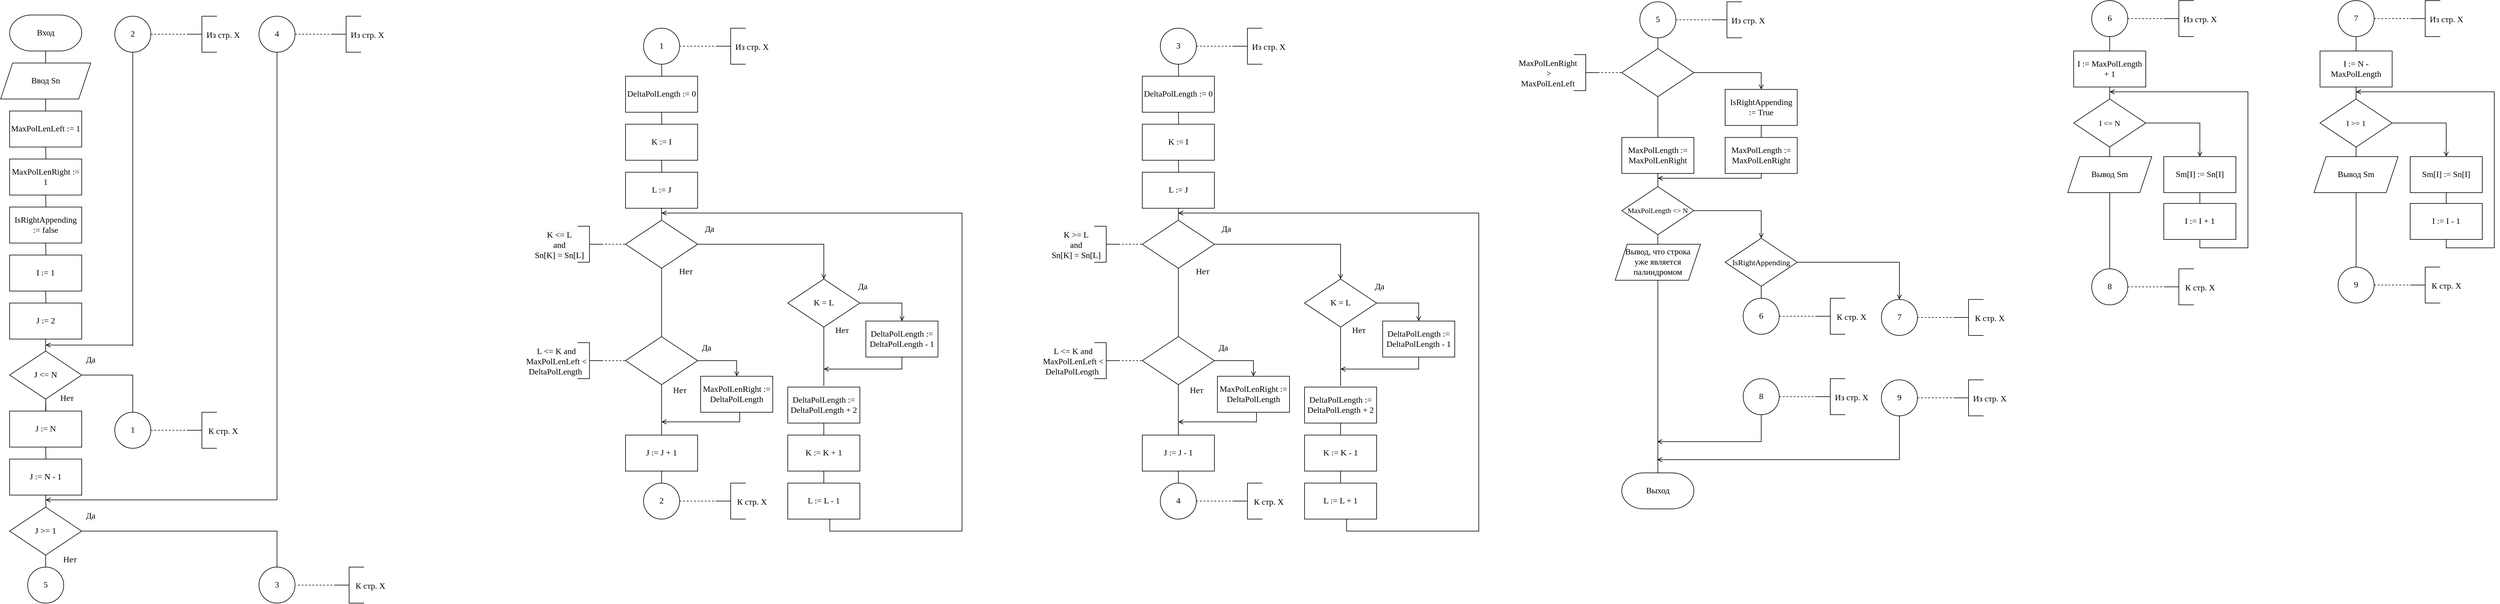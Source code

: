 <mxfile version="15.6.8" type="github">
  <diagram id="QtlOIZDr2f9fOaWSwTqy" name="Page-1">
    <mxGraphModel dx="3946" dy="2249" grid="1" gridSize="10" guides="1" tooltips="1" connect="1" arrows="1" fold="1" page="1" pageScale="1" pageWidth="850" pageHeight="1100" math="0" shadow="0">
      <root>
        <mxCell id="0" />
        <mxCell id="1" parent="0" />
        <mxCell id="mo-sXrp52Y_NnzKaUsil-6" style="edgeStyle=orthogonalEdgeStyle;rounded=0;orthogonalLoop=1;jettySize=auto;html=1;endArrow=none;endFill=0;" edge="1" parent="1" source="mo-sXrp52Y_NnzKaUsil-1">
          <mxGeometry relative="1" as="geometry">
            <mxPoint x="125" y="132" as="targetPoint" />
          </mxGeometry>
        </mxCell>
        <mxCell id="mo-sXrp52Y_NnzKaUsil-1" value="Вход" style="strokeWidth=1;html=1;shape=mxgraph.flowchart.terminator;whiteSpace=wrap;fontSize=14;fontFamily=Times New Roman;" vertex="1" parent="1">
          <mxGeometry x="65" y="52" width="120" height="60" as="geometry" />
        </mxCell>
        <mxCell id="mo-sXrp52Y_NnzKaUsil-12" value="" style="edgeStyle=orthogonalEdgeStyle;rounded=0;orthogonalLoop=1;jettySize=auto;html=1;fontFamily=Times New Roman;fontSize=14;endArrow=none;endFill=0;" edge="1" parent="1" source="mo-sXrp52Y_NnzKaUsil-9" target="mo-sXrp52Y_NnzKaUsil-11">
          <mxGeometry relative="1" as="geometry" />
        </mxCell>
        <mxCell id="mo-sXrp52Y_NnzKaUsil-9" value="Ввод Sn" style="shape=parallelogram;perimeter=parallelogramPerimeter;whiteSpace=wrap;html=1;fixedSize=1;fontFamily=Times New Roman;fontSize=14;strokeWidth=1;" vertex="1" parent="1">
          <mxGeometry x="50" y="132" width="150" height="60" as="geometry" />
        </mxCell>
        <mxCell id="mo-sXrp52Y_NnzKaUsil-11" value="MaxPolLenLeft := 1" style="whiteSpace=wrap;html=1;fontFamily=Times New Roman;fontSize=14;strokeWidth=1;" vertex="1" parent="1">
          <mxGeometry x="65" y="212" width="120" height="60" as="geometry" />
        </mxCell>
        <mxCell id="mo-sXrp52Y_NnzKaUsil-13" value="" style="edgeStyle=orthogonalEdgeStyle;rounded=0;orthogonalLoop=1;jettySize=auto;html=1;fontFamily=Times New Roman;fontSize=14;endArrow=none;endFill=0;" edge="1" parent="1" target="mo-sXrp52Y_NnzKaUsil-14">
          <mxGeometry relative="1" as="geometry">
            <mxPoint x="125" y="272" as="sourcePoint" />
          </mxGeometry>
        </mxCell>
        <mxCell id="mo-sXrp52Y_NnzKaUsil-14" value="MaxPolLenRight := 1" style="whiteSpace=wrap;html=1;fontFamily=Times New Roman;fontSize=14;strokeWidth=1;" vertex="1" parent="1">
          <mxGeometry x="65" y="292" width="120" height="60" as="geometry" />
        </mxCell>
        <mxCell id="mo-sXrp52Y_NnzKaUsil-15" value="" style="edgeStyle=orthogonalEdgeStyle;rounded=0;orthogonalLoop=1;jettySize=auto;html=1;fontFamily=Times New Roman;fontSize=14;endArrow=none;endFill=0;" edge="1" parent="1" target="mo-sXrp52Y_NnzKaUsil-16">
          <mxGeometry relative="1" as="geometry">
            <mxPoint x="125" y="352" as="sourcePoint" />
          </mxGeometry>
        </mxCell>
        <mxCell id="mo-sXrp52Y_NnzKaUsil-16" value="IsRightAppending := false" style="whiteSpace=wrap;html=1;fontFamily=Times New Roman;fontSize=14;strokeWidth=1;" vertex="1" parent="1">
          <mxGeometry x="65" y="372" width="120" height="60" as="geometry" />
        </mxCell>
        <mxCell id="mo-sXrp52Y_NnzKaUsil-17" value="" style="edgeStyle=orthogonalEdgeStyle;rounded=0;orthogonalLoop=1;jettySize=auto;html=1;fontFamily=Times New Roman;fontSize=14;endArrow=none;endFill=0;" edge="1" parent="1" target="mo-sXrp52Y_NnzKaUsil-18">
          <mxGeometry relative="1" as="geometry">
            <mxPoint x="125" y="432" as="sourcePoint" />
          </mxGeometry>
        </mxCell>
        <mxCell id="mo-sXrp52Y_NnzKaUsil-18" value="I := 1" style="whiteSpace=wrap;html=1;fontFamily=Times New Roman;fontSize=14;strokeWidth=1;" vertex="1" parent="1">
          <mxGeometry x="65" y="452" width="120" height="60" as="geometry" />
        </mxCell>
        <mxCell id="mo-sXrp52Y_NnzKaUsil-19" value="" style="edgeStyle=orthogonalEdgeStyle;rounded=0;orthogonalLoop=1;jettySize=auto;html=1;fontFamily=Times New Roman;fontSize=14;endArrow=none;endFill=0;" edge="1" parent="1" target="mo-sXrp52Y_NnzKaUsil-20">
          <mxGeometry relative="1" as="geometry">
            <mxPoint x="125" y="512" as="sourcePoint" />
          </mxGeometry>
        </mxCell>
        <mxCell id="mo-sXrp52Y_NnzKaUsil-23" value="" style="edgeStyle=orthogonalEdgeStyle;rounded=0;orthogonalLoop=1;jettySize=auto;html=1;fontFamily=Times New Roman;fontSize=14;endArrow=none;endFill=0;" edge="1" parent="1" source="mo-sXrp52Y_NnzKaUsil-20" target="mo-sXrp52Y_NnzKaUsil-22">
          <mxGeometry relative="1" as="geometry" />
        </mxCell>
        <mxCell id="mo-sXrp52Y_NnzKaUsil-20" value="J := 2" style="whiteSpace=wrap;html=1;fontFamily=Times New Roman;fontSize=14;strokeWidth=1;" vertex="1" parent="1">
          <mxGeometry x="65" y="532" width="120" height="60" as="geometry" />
        </mxCell>
        <mxCell id="mo-sXrp52Y_NnzKaUsil-24" style="edgeStyle=orthogonalEdgeStyle;rounded=0;orthogonalLoop=1;jettySize=auto;html=1;fontFamily=Times New Roman;fontSize=14;endArrow=none;endFill=0;" edge="1" parent="1" source="mo-sXrp52Y_NnzKaUsil-22">
          <mxGeometry relative="1" as="geometry">
            <mxPoint x="125" y="712" as="targetPoint" />
          </mxGeometry>
        </mxCell>
        <mxCell id="mo-sXrp52Y_NnzKaUsil-28" style="edgeStyle=orthogonalEdgeStyle;rounded=0;orthogonalLoop=1;jettySize=auto;html=1;entryX=0.5;entryY=0;entryDx=0;entryDy=0;fontFamily=Times New Roman;fontSize=14;endArrow=none;endFill=0;" edge="1" parent="1" source="mo-sXrp52Y_NnzKaUsil-22" target="mo-sXrp52Y_NnzKaUsil-27">
          <mxGeometry relative="1" as="geometry">
            <Array as="points">
              <mxPoint x="270" y="652" />
            </Array>
          </mxGeometry>
        </mxCell>
        <mxCell id="mo-sXrp52Y_NnzKaUsil-22" value="J &amp;lt;= N" style="rhombus;whiteSpace=wrap;html=1;fontFamily=Times New Roman;fontSize=14;strokeWidth=1;" vertex="1" parent="1">
          <mxGeometry x="65" y="612" width="120" height="80" as="geometry" />
        </mxCell>
        <mxCell id="mo-sXrp52Y_NnzKaUsil-27" value="1" style="ellipse;whiteSpace=wrap;html=1;aspect=fixed;fontFamily=Times New Roman;fontSize=14;strokeWidth=1;" vertex="1" parent="1">
          <mxGeometry x="240" y="714" width="60" height="60" as="geometry" />
        </mxCell>
        <mxCell id="mo-sXrp52Y_NnzKaUsil-60" value="" style="endArrow=none;dashed=1;html=1;rounded=0;fontFamily=Times New Roman;fontSize=14;exitX=1;exitY=0.5;exitDx=0;exitDy=0;" edge="1" parent="1" source="mo-sXrp52Y_NnzKaUsil-27">
          <mxGeometry width="50" height="50" relative="1" as="geometry">
            <mxPoint x="350" y="774" as="sourcePoint" />
            <mxPoint x="360" y="744" as="targetPoint" />
          </mxGeometry>
        </mxCell>
        <mxCell id="mo-sXrp52Y_NnzKaUsil-61" value="" style="strokeWidth=1;html=1;shape=mxgraph.flowchart.annotation_2;align=left;labelPosition=right;pointerEvents=1;fontFamily=Times New Roman;fontSize=14;" vertex="1" parent="1">
          <mxGeometry x="360" y="714" width="50" height="60" as="geometry" />
        </mxCell>
        <mxCell id="mo-sXrp52Y_NnzKaUsil-62" value="К стр. X" style="text;html=1;align=center;verticalAlign=middle;resizable=0;points=[];autosize=1;strokeColor=none;fillColor=none;fontSize=14;fontFamily=Times New Roman;" vertex="1" parent="1">
          <mxGeometry x="390" y="736" width="60" height="20" as="geometry" />
        </mxCell>
        <mxCell id="mo-sXrp52Y_NnzKaUsil-69" style="edgeStyle=orthogonalEdgeStyle;rounded=0;orthogonalLoop=1;jettySize=auto;html=1;fontFamily=Times New Roman;fontSize=14;endArrow=none;endFill=0;" edge="1" parent="1" source="mo-sXrp52Y_NnzKaUsil-64">
          <mxGeometry relative="1" as="geometry">
            <mxPoint x="270" y="604" as="targetPoint" />
          </mxGeometry>
        </mxCell>
        <mxCell id="mo-sXrp52Y_NnzKaUsil-64" value="2" style="ellipse;whiteSpace=wrap;html=1;aspect=fixed;fontFamily=Times New Roman;fontSize=14;strokeWidth=1;" vertex="1" parent="1">
          <mxGeometry x="240" y="54" width="60" height="60" as="geometry" />
        </mxCell>
        <mxCell id="mo-sXrp52Y_NnzKaUsil-65" value="" style="endArrow=none;dashed=1;html=1;rounded=0;fontFamily=Times New Roman;fontSize=14;exitX=1;exitY=0.5;exitDx=0;exitDy=0;" edge="1" parent="1">
          <mxGeometry width="50" height="50" relative="1" as="geometry">
            <mxPoint x="300" y="84" as="sourcePoint" />
            <mxPoint x="360" y="84" as="targetPoint" />
          </mxGeometry>
        </mxCell>
        <mxCell id="mo-sXrp52Y_NnzKaUsil-66" value="" style="strokeWidth=1;html=1;shape=mxgraph.flowchart.annotation_2;align=left;labelPosition=right;pointerEvents=1;fontFamily=Times New Roman;fontSize=14;" vertex="1" parent="1">
          <mxGeometry x="360" y="54" width="50" height="60" as="geometry" />
        </mxCell>
        <mxCell id="mo-sXrp52Y_NnzKaUsil-67" value="Из стр. X" style="text;html=1;align=center;verticalAlign=middle;resizable=0;points=[];autosize=1;strokeColor=none;fillColor=none;fontSize=14;fontFamily=Times New Roman;" vertex="1" parent="1">
          <mxGeometry x="385" y="76" width="70" height="20" as="geometry" />
        </mxCell>
        <mxCell id="mo-sXrp52Y_NnzKaUsil-70" value="" style="endArrow=open;html=1;rounded=0;fontFamily=Times New Roman;fontSize=14;endFill=0;" edge="1" parent="1">
          <mxGeometry width="50" height="50" relative="1" as="geometry">
            <mxPoint x="270" y="602" as="sourcePoint" />
            <mxPoint x="125" y="602" as="targetPoint" />
          </mxGeometry>
        </mxCell>
        <mxCell id="mo-sXrp52Y_NnzKaUsil-71" value="" style="edgeStyle=orthogonalEdgeStyle;rounded=0;orthogonalLoop=1;jettySize=auto;html=1;fontFamily=Times New Roman;fontSize=14;endArrow=none;endFill=0;" edge="1" parent="1" target="mo-sXrp52Y_NnzKaUsil-72">
          <mxGeometry relative="1" as="geometry">
            <mxPoint x="125" y="692" as="sourcePoint" />
          </mxGeometry>
        </mxCell>
        <mxCell id="mo-sXrp52Y_NnzKaUsil-72" value="J := N" style="whiteSpace=wrap;html=1;fontFamily=Times New Roman;fontSize=14;strokeWidth=1;" vertex="1" parent="1">
          <mxGeometry x="65" y="712" width="120" height="60" as="geometry" />
        </mxCell>
        <mxCell id="mo-sXrp52Y_NnzKaUsil-73" value="" style="edgeStyle=orthogonalEdgeStyle;rounded=0;orthogonalLoop=1;jettySize=auto;html=1;fontFamily=Times New Roman;fontSize=14;endArrow=none;endFill=0;" edge="1" parent="1" target="mo-sXrp52Y_NnzKaUsil-74">
          <mxGeometry relative="1" as="geometry">
            <mxPoint x="125" y="772" as="sourcePoint" />
          </mxGeometry>
        </mxCell>
        <mxCell id="mo-sXrp52Y_NnzKaUsil-74" value="J := N - 1" style="whiteSpace=wrap;html=1;fontFamily=Times New Roman;fontSize=14;strokeWidth=1;" vertex="1" parent="1">
          <mxGeometry x="65" y="792" width="120" height="60" as="geometry" />
        </mxCell>
        <mxCell id="mo-sXrp52Y_NnzKaUsil-75" value="" style="edgeStyle=orthogonalEdgeStyle;rounded=0;orthogonalLoop=1;jettySize=auto;html=1;fontFamily=Times New Roman;fontSize=14;endArrow=none;endFill=0;" edge="1" parent="1" target="mo-sXrp52Y_NnzKaUsil-76">
          <mxGeometry relative="1" as="geometry">
            <mxPoint x="125" y="852" as="sourcePoint" />
          </mxGeometry>
        </mxCell>
        <mxCell id="mo-sXrp52Y_NnzKaUsil-139" style="edgeStyle=orthogonalEdgeStyle;rounded=0;orthogonalLoop=1;jettySize=auto;html=1;entryX=0.5;entryY=0;entryDx=0;entryDy=0;fontFamily=Times New Roman;fontSize=14;endArrow=none;endFill=0;" edge="1" parent="1" source="mo-sXrp52Y_NnzKaUsil-76" target="mo-sXrp52Y_NnzKaUsil-138">
          <mxGeometry relative="1" as="geometry" />
        </mxCell>
        <mxCell id="mo-sXrp52Y_NnzKaUsil-76" value="J &amp;gt;= 1" style="rhombus;whiteSpace=wrap;html=1;fontFamily=Times New Roman;fontSize=14;strokeWidth=1;" vertex="1" parent="1">
          <mxGeometry x="65" y="872" width="120" height="80" as="geometry" />
        </mxCell>
        <mxCell id="mo-sXrp52Y_NnzKaUsil-77" style="edgeStyle=orthogonalEdgeStyle;rounded=0;orthogonalLoop=1;jettySize=auto;html=1;entryX=0.5;entryY=0;entryDx=0;entryDy=0;fontFamily=Times New Roman;fontSize=14;endArrow=none;endFill=0;exitX=1;exitY=0.5;exitDx=0;exitDy=0;" edge="1" parent="1" target="mo-sXrp52Y_NnzKaUsil-78" source="mo-sXrp52Y_NnzKaUsil-76">
          <mxGeometry relative="1" as="geometry">
            <mxPoint x="190" y="912" as="sourcePoint" />
            <Array as="points">
              <mxPoint x="510" y="912" />
            </Array>
          </mxGeometry>
        </mxCell>
        <mxCell id="mo-sXrp52Y_NnzKaUsil-78" value="3" style="ellipse;whiteSpace=wrap;html=1;aspect=fixed;fontFamily=Times New Roman;fontSize=14;strokeWidth=1;" vertex="1" parent="1">
          <mxGeometry x="480" y="972" width="60" height="60" as="geometry" />
        </mxCell>
        <mxCell id="mo-sXrp52Y_NnzKaUsil-129" style="edgeStyle=orthogonalEdgeStyle;rounded=0;orthogonalLoop=1;jettySize=auto;html=1;fontFamily=Times New Roman;fontSize=14;endArrow=none;endFill=0;" edge="1" parent="1" source="mo-sXrp52Y_NnzKaUsil-130">
          <mxGeometry relative="1" as="geometry">
            <mxPoint x="510" y="860" as="targetPoint" />
          </mxGeometry>
        </mxCell>
        <mxCell id="mo-sXrp52Y_NnzKaUsil-130" value="4" style="ellipse;whiteSpace=wrap;html=1;aspect=fixed;fontFamily=Times New Roman;fontSize=14;strokeWidth=1;" vertex="1" parent="1">
          <mxGeometry x="480" y="54" width="60" height="60" as="geometry" />
        </mxCell>
        <mxCell id="mo-sXrp52Y_NnzKaUsil-131" value="" style="endArrow=none;dashed=1;html=1;rounded=0;fontFamily=Times New Roman;fontSize=14;exitX=1;exitY=0.5;exitDx=0;exitDy=0;" edge="1" parent="1">
          <mxGeometry width="50" height="50" relative="1" as="geometry">
            <mxPoint x="540" y="84" as="sourcePoint" />
            <mxPoint x="600" y="84" as="targetPoint" />
          </mxGeometry>
        </mxCell>
        <mxCell id="mo-sXrp52Y_NnzKaUsil-132" value="" style="strokeWidth=1;html=1;shape=mxgraph.flowchart.annotation_2;align=left;labelPosition=right;pointerEvents=1;fontFamily=Times New Roman;fontSize=14;" vertex="1" parent="1">
          <mxGeometry x="600" y="54" width="50" height="60" as="geometry" />
        </mxCell>
        <mxCell id="mo-sXrp52Y_NnzKaUsil-133" value="Из стр. X" style="text;html=1;align=center;verticalAlign=middle;resizable=0;points=[];autosize=1;strokeColor=none;fillColor=none;fontSize=14;fontFamily=Times New Roman;" vertex="1" parent="1">
          <mxGeometry x="625" y="76" width="70" height="20" as="geometry" />
        </mxCell>
        <mxCell id="mo-sXrp52Y_NnzKaUsil-134" value="" style="endArrow=open;html=1;rounded=0;fontFamily=Times New Roman;fontSize=14;endFill=0;" edge="1" parent="1">
          <mxGeometry width="50" height="50" relative="1" as="geometry">
            <mxPoint x="510" y="860" as="sourcePoint" />
            <mxPoint x="125" y="860" as="targetPoint" />
          </mxGeometry>
        </mxCell>
        <mxCell id="mo-sXrp52Y_NnzKaUsil-135" value="" style="endArrow=none;dashed=1;html=1;rounded=0;fontFamily=Times New Roman;fontSize=14;exitX=1;exitY=0.5;exitDx=0;exitDy=0;" edge="1" parent="1">
          <mxGeometry width="50" height="50" relative="1" as="geometry">
            <mxPoint x="545" y="1002" as="sourcePoint" />
            <mxPoint x="605" y="1002" as="targetPoint" />
          </mxGeometry>
        </mxCell>
        <mxCell id="mo-sXrp52Y_NnzKaUsil-136" value="" style="strokeWidth=1;html=1;shape=mxgraph.flowchart.annotation_2;align=left;labelPosition=right;pointerEvents=1;fontFamily=Times New Roman;fontSize=14;" vertex="1" parent="1">
          <mxGeometry x="605" y="972" width="50" height="60" as="geometry" />
        </mxCell>
        <mxCell id="mo-sXrp52Y_NnzKaUsil-137" value="К стр. X" style="text;html=1;align=center;verticalAlign=middle;resizable=0;points=[];autosize=1;strokeColor=none;fillColor=none;fontSize=14;fontFamily=Times New Roman;" vertex="1" parent="1">
          <mxGeometry x="635" y="994" width="60" height="20" as="geometry" />
        </mxCell>
        <mxCell id="mo-sXrp52Y_NnzKaUsil-138" value="5" style="ellipse;whiteSpace=wrap;html=1;aspect=fixed;fontFamily=Times New Roman;fontSize=14;strokeWidth=1;" vertex="1" parent="1">
          <mxGeometry x="95" y="972" width="60" height="60" as="geometry" />
        </mxCell>
        <mxCell id="mo-sXrp52Y_NnzKaUsil-144" style="edgeStyle=orthogonalEdgeStyle;rounded=0;orthogonalLoop=1;jettySize=auto;html=1;fontFamily=Times New Roman;fontSize=14;endArrow=none;endFill=0;" edge="1" parent="1" source="mo-sXrp52Y_NnzKaUsil-140">
          <mxGeometry relative="1" as="geometry">
            <mxPoint x="2808" y="104" as="targetPoint" />
          </mxGeometry>
        </mxCell>
        <mxCell id="mo-sXrp52Y_NnzKaUsil-140" value="5" style="ellipse;whiteSpace=wrap;html=1;aspect=fixed;fontFamily=Times New Roman;fontSize=14;strokeWidth=1;" vertex="1" parent="1">
          <mxGeometry x="2778" y="30" width="60" height="60" as="geometry" />
        </mxCell>
        <mxCell id="mo-sXrp52Y_NnzKaUsil-141" value="" style="endArrow=none;dashed=1;html=1;rounded=0;fontFamily=Times New Roman;fontSize=14;exitX=1;exitY=0.5;exitDx=0;exitDy=0;" edge="1" parent="1">
          <mxGeometry width="50" height="50" relative="1" as="geometry">
            <mxPoint x="2838" y="60" as="sourcePoint" />
            <mxPoint x="2898" y="60" as="targetPoint" />
          </mxGeometry>
        </mxCell>
        <mxCell id="mo-sXrp52Y_NnzKaUsil-142" value="" style="strokeWidth=1;html=1;shape=mxgraph.flowchart.annotation_2;align=left;labelPosition=right;pointerEvents=1;fontFamily=Times New Roman;fontSize=14;" vertex="1" parent="1">
          <mxGeometry x="2898" y="30" width="50" height="60" as="geometry" />
        </mxCell>
        <mxCell id="mo-sXrp52Y_NnzKaUsil-143" value="Из стр. X" style="text;html=1;align=center;verticalAlign=middle;resizable=0;points=[];autosize=1;strokeColor=none;fillColor=none;fontSize=14;fontFamily=Times New Roman;" vertex="1" parent="1">
          <mxGeometry x="2923" y="52" width="70" height="20" as="geometry" />
        </mxCell>
        <mxCell id="mo-sXrp52Y_NnzKaUsil-311" style="edgeStyle=orthogonalEdgeStyle;rounded=0;orthogonalLoop=1;jettySize=auto;html=1;fontFamily=Times New Roman;fontSize=14;endArrow=open;endFill=0;entryX=0.5;entryY=0;entryDx=0;entryDy=0;" edge="1" parent="1" source="mo-sXrp52Y_NnzKaUsil-145" target="mo-sXrp52Y_NnzKaUsil-312">
          <mxGeometry relative="1" as="geometry">
            <mxPoint x="3030" y="204" as="targetPoint" />
          </mxGeometry>
        </mxCell>
        <mxCell id="mo-sXrp52Y_NnzKaUsil-323" style="edgeStyle=orthogonalEdgeStyle;rounded=0;orthogonalLoop=1;jettySize=auto;html=1;entryX=0.5;entryY=0;entryDx=0;entryDy=0;fontFamily=Times New Roman;fontSize=14;endArrow=none;endFill=0;" edge="1" parent="1" source="mo-sXrp52Y_NnzKaUsil-145" target="mo-sXrp52Y_NnzKaUsil-318">
          <mxGeometry relative="1" as="geometry" />
        </mxCell>
        <mxCell id="mo-sXrp52Y_NnzKaUsil-145" value="" style="rhombus;whiteSpace=wrap;html=1;fontFamily=Times New Roman;fontSize=14;strokeWidth=1;align=center;" vertex="1" parent="1">
          <mxGeometry x="2748" y="108" width="120" height="80" as="geometry" />
        </mxCell>
        <mxCell id="mo-sXrp52Y_NnzKaUsil-193" value="3" style="ellipse;whiteSpace=wrap;html=1;aspect=fixed;fontFamily=Times New Roman;fontSize=14;strokeWidth=1;" vertex="1" parent="1">
          <mxGeometry x="1980" y="74" width="60" height="60" as="geometry" />
        </mxCell>
        <mxCell id="mo-sXrp52Y_NnzKaUsil-194" value="" style="edgeStyle=orthogonalEdgeStyle;rounded=0;orthogonalLoop=1;jettySize=auto;html=1;fontFamily=Times New Roman;fontSize=14;endArrow=none;endFill=0;" edge="1" parent="1" target="mo-sXrp52Y_NnzKaUsil-195">
          <mxGeometry relative="1" as="geometry">
            <mxPoint x="2010" y="134" as="sourcePoint" />
          </mxGeometry>
        </mxCell>
        <mxCell id="mo-sXrp52Y_NnzKaUsil-195" value="DeltaPolLength := 0" style="whiteSpace=wrap;html=1;fontFamily=Times New Roman;fontSize=14;strokeWidth=1;" vertex="1" parent="1">
          <mxGeometry x="1950" y="154" width="120" height="60" as="geometry" />
        </mxCell>
        <mxCell id="mo-sXrp52Y_NnzKaUsil-196" value="" style="edgeStyle=orthogonalEdgeStyle;rounded=0;orthogonalLoop=1;jettySize=auto;html=1;fontFamily=Times New Roman;fontSize=14;endArrow=none;endFill=0;" edge="1" parent="1" target="mo-sXrp52Y_NnzKaUsil-197">
          <mxGeometry relative="1" as="geometry">
            <mxPoint x="2010" y="214" as="sourcePoint" />
          </mxGeometry>
        </mxCell>
        <mxCell id="mo-sXrp52Y_NnzKaUsil-197" value="K := I" style="whiteSpace=wrap;html=1;fontFamily=Times New Roman;fontSize=14;strokeWidth=1;" vertex="1" parent="1">
          <mxGeometry x="1950" y="234" width="120" height="60" as="geometry" />
        </mxCell>
        <mxCell id="mo-sXrp52Y_NnzKaUsil-198" value="" style="edgeStyle=orthogonalEdgeStyle;rounded=0;orthogonalLoop=1;jettySize=auto;html=1;fontFamily=Times New Roman;fontSize=14;endArrow=none;endFill=0;" edge="1" parent="1" target="mo-sXrp52Y_NnzKaUsil-200">
          <mxGeometry relative="1" as="geometry">
            <mxPoint x="2010" y="294" as="sourcePoint" />
          </mxGeometry>
        </mxCell>
        <mxCell id="mo-sXrp52Y_NnzKaUsil-199" value="" style="edgeStyle=orthogonalEdgeStyle;rounded=0;orthogonalLoop=1;jettySize=auto;html=1;fontFamily=Times New Roman;fontSize=14;endArrow=none;endFill=0;" edge="1" parent="1" source="mo-sXrp52Y_NnzKaUsil-200" target="mo-sXrp52Y_NnzKaUsil-203">
          <mxGeometry relative="1" as="geometry" />
        </mxCell>
        <mxCell id="mo-sXrp52Y_NnzKaUsil-200" value="L := J" style="whiteSpace=wrap;html=1;fontFamily=Times New Roman;fontSize=14;strokeWidth=1;" vertex="1" parent="1">
          <mxGeometry x="1950" y="314" width="120" height="60" as="geometry" />
        </mxCell>
        <mxCell id="mo-sXrp52Y_NnzKaUsil-201" style="edgeStyle=orthogonalEdgeStyle;rounded=0;orthogonalLoop=1;jettySize=auto;html=1;entryX=0.5;entryY=0;entryDx=0;entryDy=0;fontFamily=Times New Roman;fontSize=14;endArrow=open;endFill=0;" edge="1" parent="1" source="mo-sXrp52Y_NnzKaUsil-203" target="mo-sXrp52Y_NnzKaUsil-209">
          <mxGeometry relative="1" as="geometry" />
        </mxCell>
        <mxCell id="mo-sXrp52Y_NnzKaUsil-202" style="edgeStyle=orthogonalEdgeStyle;rounded=0;orthogonalLoop=1;jettySize=auto;html=1;fontFamily=Times New Roman;fontSize=14;endArrow=none;endFill=0;entryX=0.5;entryY=0;entryDx=0;entryDy=0;" edge="1" parent="1" source="mo-sXrp52Y_NnzKaUsil-203" target="mo-sXrp52Y_NnzKaUsil-239">
          <mxGeometry relative="1" as="geometry">
            <mxPoint x="2010" y="570" as="targetPoint" />
          </mxGeometry>
        </mxCell>
        <mxCell id="mo-sXrp52Y_NnzKaUsil-203" value="" style="rhombus;whiteSpace=wrap;html=1;fontFamily=Times New Roman;fontSize=14;strokeWidth=1;" vertex="1" parent="1">
          <mxGeometry x="1950" y="394" width="120" height="80" as="geometry" />
        </mxCell>
        <mxCell id="mo-sXrp52Y_NnzKaUsil-204" value="" style="endArrow=none;dashed=1;html=1;rounded=0;fontFamily=Times New Roman;fontSize=14;entryX=0;entryY=0.5;entryDx=0;entryDy=0;" edge="1" parent="1" target="mo-sXrp52Y_NnzKaUsil-203">
          <mxGeometry width="50" height="50" relative="1" as="geometry">
            <mxPoint x="1910" y="434" as="sourcePoint" />
            <mxPoint x="1900" y="424" as="targetPoint" />
          </mxGeometry>
        </mxCell>
        <mxCell id="mo-sXrp52Y_NnzKaUsil-205" value="" style="strokeWidth=1;html=1;shape=mxgraph.flowchart.annotation_2;align=left;labelPosition=right;pointerEvents=1;fontFamily=Times New Roman;fontSize=14;rotation=-180;" vertex="1" parent="1">
          <mxGeometry x="1870" y="404" width="40" height="60" as="geometry" />
        </mxCell>
        <mxCell id="mo-sXrp52Y_NnzKaUsil-206" value="&lt;span style=&quot;color: rgb(0 , 0 , 0) ; font-family: &amp;#34;times new roman&amp;#34; ; font-size: 14px ; font-style: normal ; font-weight: 400 ; letter-spacing: normal ; text-indent: 0px ; text-transform: none ; word-spacing: 0px ; background-color: rgb(248 , 249 , 250) ; display: inline ; float: none&quot;&gt;K &amp;gt;= L&lt;/span&gt;&lt;br style=&quot;color: rgb(0 , 0 , 0) ; font-family: &amp;#34;times new roman&amp;#34; ; font-size: 14px ; font-style: normal ; font-weight: 400 ; letter-spacing: normal ; text-indent: 0px ; text-transform: none ; word-spacing: 0px ; background-color: rgb(248 , 249 , 250)&quot;&gt;&lt;span style=&quot;color: rgb(0 , 0 , 0) ; font-family: &amp;#34;times new roman&amp;#34; ; font-size: 14px ; font-style: normal ; font-weight: 400 ; letter-spacing: normal ; text-indent: 0px ; text-transform: none ; word-spacing: 0px ; background-color: rgb(248 , 249 , 250) ; display: inline ; float: none&quot;&gt;and&lt;/span&gt;&lt;br style=&quot;color: rgb(0 , 0 , 0) ; font-family: &amp;#34;times new roman&amp;#34; ; font-size: 14px ; font-style: normal ; font-weight: 400 ; letter-spacing: normal ; text-indent: 0px ; text-transform: none ; word-spacing: 0px ; background-color: rgb(248 , 249 , 250)&quot;&gt;&lt;span style=&quot;color: rgb(0 , 0 , 0) ; font-family: &amp;#34;times new roman&amp;#34; ; font-size: 14px ; font-style: normal ; font-weight: 400 ; letter-spacing: normal ; text-indent: 0px ; text-transform: none ; word-spacing: 0px ; background-color: rgb(248 , 249 , 250) ; display: inline ; float: none&quot;&gt;Sn[K] = Sn[L]&lt;/span&gt;" style="text;whiteSpace=wrap;html=1;fontSize=14;fontFamily=Times New Roman;align=center;" vertex="1" parent="1">
          <mxGeometry x="1790" y="404" width="100" height="70" as="geometry" />
        </mxCell>
        <mxCell id="mo-sXrp52Y_NnzKaUsil-207" style="edgeStyle=orthogonalEdgeStyle;rounded=0;orthogonalLoop=1;jettySize=auto;html=1;fontFamily=Times New Roman;fontSize=14;endArrow=open;endFill=0;entryX=0.5;entryY=0;entryDx=0;entryDy=0;" edge="1" parent="1" source="mo-sXrp52Y_NnzKaUsil-209" target="mo-sXrp52Y_NnzKaUsil-214">
          <mxGeometry relative="1" as="geometry">
            <mxPoint x="2440" y="602" as="targetPoint" />
          </mxGeometry>
        </mxCell>
        <mxCell id="mo-sXrp52Y_NnzKaUsil-208" style="edgeStyle=orthogonalEdgeStyle;rounded=0;orthogonalLoop=1;jettySize=auto;html=1;fontFamily=Times New Roman;fontSize=14;endArrow=none;endFill=0;" edge="1" parent="1" source="mo-sXrp52Y_NnzKaUsil-209">
          <mxGeometry relative="1" as="geometry">
            <mxPoint x="2280" y="670" as="targetPoint" />
          </mxGeometry>
        </mxCell>
        <mxCell id="mo-sXrp52Y_NnzKaUsil-209" value="K = L" style="rhombus;whiteSpace=wrap;html=1;fontFamily=Times New Roman;fontSize=14;strokeWidth=1;align=center;" vertex="1" parent="1">
          <mxGeometry x="2220" y="492" width="120" height="80" as="geometry" />
        </mxCell>
        <mxCell id="mo-sXrp52Y_NnzKaUsil-210" value="" style="endArrow=none;dashed=1;html=1;rounded=0;fontFamily=Times New Roman;fontSize=14;exitX=1;exitY=0.5;exitDx=0;exitDy=0;" edge="1" parent="1">
          <mxGeometry width="50" height="50" relative="1" as="geometry">
            <mxPoint x="2040" y="104" as="sourcePoint" />
            <mxPoint x="2100" y="104" as="targetPoint" />
          </mxGeometry>
        </mxCell>
        <mxCell id="mo-sXrp52Y_NnzKaUsil-211" value="" style="strokeWidth=1;html=1;shape=mxgraph.flowchart.annotation_2;align=left;labelPosition=right;pointerEvents=1;fontFamily=Times New Roman;fontSize=14;" vertex="1" parent="1">
          <mxGeometry x="2100" y="74" width="50" height="60" as="geometry" />
        </mxCell>
        <mxCell id="mo-sXrp52Y_NnzKaUsil-212" value="Из стр. X" style="text;html=1;align=center;verticalAlign=middle;resizable=0;points=[];autosize=1;strokeColor=none;fillColor=none;fontSize=14;fontFamily=Times New Roman;" vertex="1" parent="1">
          <mxGeometry x="2125" y="96" width="70" height="20" as="geometry" />
        </mxCell>
        <mxCell id="mo-sXrp52Y_NnzKaUsil-213" style="edgeStyle=orthogonalEdgeStyle;rounded=0;orthogonalLoop=1;jettySize=auto;html=1;fontFamily=Times New Roman;fontSize=14;endArrow=open;endFill=0;exitX=0.5;exitY=1;exitDx=0;exitDy=0;" edge="1" parent="1" source="mo-sXrp52Y_NnzKaUsil-214">
          <mxGeometry relative="1" as="geometry">
            <mxPoint x="2280" y="642" as="targetPoint" />
            <Array as="points">
              <mxPoint x="2410" y="642" />
              <mxPoint x="2280" y="642" />
            </Array>
          </mxGeometry>
        </mxCell>
        <mxCell id="mo-sXrp52Y_NnzKaUsil-214" value="DeltaPolLength := DeltaPolLength - 1" style="rounded=0;whiteSpace=wrap;html=1;fontFamily=Times New Roman;fontSize=14;strokeWidth=1;align=center;" vertex="1" parent="1">
          <mxGeometry x="2350" y="562" width="120" height="60" as="geometry" />
        </mxCell>
        <mxCell id="mo-sXrp52Y_NnzKaUsil-219" style="edgeStyle=orthogonalEdgeStyle;rounded=0;orthogonalLoop=1;jettySize=auto;html=1;entryX=0.5;entryY=0;entryDx=0;entryDy=0;fontFamily=Times New Roman;fontSize=14;endArrow=none;endFill=0;" edge="1" parent="1" source="mo-sXrp52Y_NnzKaUsil-220" target="mo-sXrp52Y_NnzKaUsil-222">
          <mxGeometry relative="1" as="geometry" />
        </mxCell>
        <mxCell id="mo-sXrp52Y_NnzKaUsil-220" value="DeltaPolLength := DeltaPolLength + 2" style="rounded=0;whiteSpace=wrap;html=1;fontFamily=Times New Roman;fontSize=14;strokeWidth=1;align=center;" vertex="1" parent="1">
          <mxGeometry x="2220" y="672" width="120" height="60" as="geometry" />
        </mxCell>
        <mxCell id="mo-sXrp52Y_NnzKaUsil-221" style="edgeStyle=orthogonalEdgeStyle;rounded=0;orthogonalLoop=1;jettySize=auto;html=1;fontFamily=Times New Roman;fontSize=14;endArrow=none;endFill=0;" edge="1" parent="1" source="mo-sXrp52Y_NnzKaUsil-222" target="mo-sXrp52Y_NnzKaUsil-224">
          <mxGeometry relative="1" as="geometry" />
        </mxCell>
        <mxCell id="mo-sXrp52Y_NnzKaUsil-222" value="K := K - 1" style="whiteSpace=wrap;html=1;fontFamily=Times New Roman;fontSize=14;strokeWidth=1;" vertex="1" parent="1">
          <mxGeometry x="2220" y="752" width="120" height="60" as="geometry" />
        </mxCell>
        <mxCell id="mo-sXrp52Y_NnzKaUsil-223" style="edgeStyle=orthogonalEdgeStyle;rounded=0;orthogonalLoop=1;jettySize=auto;html=1;fontFamily=Times New Roman;fontSize=14;endArrow=open;endFill=0;" edge="1" parent="1" source="mo-sXrp52Y_NnzKaUsil-224">
          <mxGeometry relative="1" as="geometry">
            <mxPoint x="2010" y="382" as="targetPoint" />
            <Array as="points">
              <mxPoint x="2290" y="912" />
              <mxPoint x="2510" y="912" />
              <mxPoint x="2510" y="382" />
            </Array>
          </mxGeometry>
        </mxCell>
        <mxCell id="mo-sXrp52Y_NnzKaUsil-224" value="L := L + 1" style="whiteSpace=wrap;html=1;fontFamily=Times New Roman;fontSize=14;strokeWidth=1;" vertex="1" parent="1">
          <mxGeometry x="2220" y="832" width="120" height="60" as="geometry" />
        </mxCell>
        <mxCell id="mo-sXrp52Y_NnzKaUsil-229" value="Да" style="text;html=1;strokeColor=none;fillColor=none;align=center;verticalAlign=middle;whiteSpace=wrap;rounded=0;fontFamily=Times New Roman;fontSize=14;" vertex="1" parent="1">
          <mxGeometry x="2060" y="394" width="60" height="30" as="geometry" />
        </mxCell>
        <mxCell id="mo-sXrp52Y_NnzKaUsil-230" value="Нет&lt;br&gt;" style="text;html=1;align=center;verticalAlign=middle;resizable=0;points=[];autosize=1;strokeColor=none;fillColor=none;fontSize=14;fontFamily=Times New Roman;" vertex="1" parent="1">
          <mxGeometry x="2030" y="470" width="40" height="20" as="geometry" />
        </mxCell>
        <mxCell id="mo-sXrp52Y_NnzKaUsil-231" value="Да" style="text;html=1;strokeColor=none;fillColor=none;align=center;verticalAlign=middle;whiteSpace=wrap;rounded=0;fontFamily=Times New Roman;fontSize=14;" vertex="1" parent="1">
          <mxGeometry x="2315" y="490" width="60" height="30" as="geometry" />
        </mxCell>
        <mxCell id="mo-sXrp52Y_NnzKaUsil-232" value="Нет&lt;br&gt;" style="text;html=1;align=center;verticalAlign=middle;resizable=0;points=[];autosize=1;strokeColor=none;fillColor=none;fontSize=14;fontFamily=Times New Roman;" vertex="1" parent="1">
          <mxGeometry x="2290" y="568" width="40" height="20" as="geometry" />
        </mxCell>
        <mxCell id="mo-sXrp52Y_NnzKaUsil-233" value="Да" style="text;html=1;strokeColor=none;fillColor=none;align=center;verticalAlign=middle;whiteSpace=wrap;rounded=0;fontFamily=Times New Roman;fontSize=14;" vertex="1" parent="1">
          <mxGeometry x="170" y="612" width="60" height="30" as="geometry" />
        </mxCell>
        <mxCell id="mo-sXrp52Y_NnzKaUsil-234" value="Нет&lt;br&gt;" style="text;html=1;align=center;verticalAlign=middle;resizable=0;points=[];autosize=1;strokeColor=none;fillColor=none;fontSize=14;fontFamily=Times New Roman;" vertex="1" parent="1">
          <mxGeometry x="140" y="681" width="40" height="20" as="geometry" />
        </mxCell>
        <mxCell id="mo-sXrp52Y_NnzKaUsil-236" value="Да" style="text;html=1;strokeColor=none;fillColor=none;align=center;verticalAlign=middle;whiteSpace=wrap;rounded=0;fontFamily=Times New Roman;fontSize=14;" vertex="1" parent="1">
          <mxGeometry x="170" y="872" width="60" height="30" as="geometry" />
        </mxCell>
        <mxCell id="mo-sXrp52Y_NnzKaUsil-237" value="Нет&lt;br&gt;" style="text;html=1;align=center;verticalAlign=middle;resizable=0;points=[];autosize=1;strokeColor=none;fillColor=none;fontSize=14;fontFamily=Times New Roman;" vertex="1" parent="1">
          <mxGeometry x="145" y="950" width="40" height="20" as="geometry" />
        </mxCell>
        <mxCell id="mo-sXrp52Y_NnzKaUsil-243" style="edgeStyle=orthogonalEdgeStyle;rounded=0;orthogonalLoop=1;jettySize=auto;html=1;fontFamily=Times New Roman;fontSize=14;endArrow=open;endFill=0;entryX=0.5;entryY=0;entryDx=0;entryDy=0;" edge="1" parent="1" source="mo-sXrp52Y_NnzKaUsil-239" target="mo-sXrp52Y_NnzKaUsil-244">
          <mxGeometry relative="1" as="geometry">
            <mxPoint x="2180" y="676" as="targetPoint" />
          </mxGeometry>
        </mxCell>
        <mxCell id="mo-sXrp52Y_NnzKaUsil-246" style="edgeStyle=orthogonalEdgeStyle;rounded=0;orthogonalLoop=1;jettySize=auto;html=1;entryX=0.5;entryY=0;entryDx=0;entryDy=0;fontFamily=Times New Roman;fontSize=14;endArrow=none;endFill=0;" edge="1" parent="1" source="mo-sXrp52Y_NnzKaUsil-239" target="mo-sXrp52Y_NnzKaUsil-245">
          <mxGeometry relative="1" as="geometry" />
        </mxCell>
        <mxCell id="mo-sXrp52Y_NnzKaUsil-239" value="" style="rhombus;whiteSpace=wrap;html=1;fontFamily=Times New Roman;fontSize=14;strokeWidth=1;align=center;" vertex="1" parent="1">
          <mxGeometry x="1950" y="588" width="120" height="80" as="geometry" />
        </mxCell>
        <mxCell id="mo-sXrp52Y_NnzKaUsil-240" value="" style="endArrow=none;dashed=1;html=1;rounded=0;fontFamily=Times New Roman;fontSize=14;entryX=0;entryY=0.5;entryDx=0;entryDy=0;" edge="1" parent="1">
          <mxGeometry width="50" height="50" relative="1" as="geometry">
            <mxPoint x="1910" y="628" as="sourcePoint" />
            <mxPoint x="1950" y="628" as="targetPoint" />
          </mxGeometry>
        </mxCell>
        <mxCell id="mo-sXrp52Y_NnzKaUsil-241" value="" style="strokeWidth=1;html=1;shape=mxgraph.flowchart.annotation_2;align=left;labelPosition=right;pointerEvents=1;fontFamily=Times New Roman;fontSize=14;rotation=-180;" vertex="1" parent="1">
          <mxGeometry x="1870" y="598" width="40" height="60" as="geometry" />
        </mxCell>
        <mxCell id="mo-sXrp52Y_NnzKaUsil-242" value="&lt;font face=&quot;times new roman&quot;&gt;L &amp;lt;= K and MaxPolLenLeft &amp;lt; DeltaPolLength&amp;nbsp;&lt;/font&gt;" style="text;whiteSpace=wrap;html=1;fontSize=14;fontFamily=Times New Roman;align=center;" vertex="1" parent="1">
          <mxGeometry x="1770" y="598" width="130" height="70" as="geometry" />
        </mxCell>
        <mxCell id="mo-sXrp52Y_NnzKaUsil-253" style="edgeStyle=orthogonalEdgeStyle;rounded=0;orthogonalLoop=1;jettySize=auto;html=1;fontFamily=Times New Roman;fontSize=14;endArrow=open;endFill=0;" edge="1" parent="1" source="mo-sXrp52Y_NnzKaUsil-244">
          <mxGeometry relative="1" as="geometry">
            <mxPoint x="2010" y="730" as="targetPoint" />
            <Array as="points">
              <mxPoint x="2140" y="730" />
              <mxPoint x="2010" y="730" />
            </Array>
          </mxGeometry>
        </mxCell>
        <mxCell id="mo-sXrp52Y_NnzKaUsil-244" value="MaxPolLenRight := DeltaPolLength" style="rounded=0;whiteSpace=wrap;html=1;fontFamily=Times New Roman;fontSize=14;strokeWidth=1;align=center;" vertex="1" parent="1">
          <mxGeometry x="2075" y="654" width="120" height="60" as="geometry" />
        </mxCell>
        <mxCell id="mo-sXrp52Y_NnzKaUsil-247" style="edgeStyle=orthogonalEdgeStyle;rounded=0;orthogonalLoop=1;jettySize=auto;html=1;fontFamily=Times New Roman;fontSize=14;endArrow=none;endFill=0;" edge="1" parent="1" source="mo-sXrp52Y_NnzKaUsil-245">
          <mxGeometry relative="1" as="geometry">
            <mxPoint x="2010" y="783" as="targetPoint" />
          </mxGeometry>
        </mxCell>
        <mxCell id="mo-sXrp52Y_NnzKaUsil-255" style="edgeStyle=orthogonalEdgeStyle;rounded=0;orthogonalLoop=1;jettySize=auto;html=1;entryX=0.5;entryY=0;entryDx=0;entryDy=0;fontFamily=Times New Roman;fontSize=14;endArrow=none;endFill=0;" edge="1" parent="1" source="mo-sXrp52Y_NnzKaUsil-245" target="mo-sXrp52Y_NnzKaUsil-248">
          <mxGeometry relative="1" as="geometry" />
        </mxCell>
        <mxCell id="mo-sXrp52Y_NnzKaUsil-245" value="J := J - 1" style="rounded=0;whiteSpace=wrap;html=1;fontFamily=Times New Roman;fontSize=14;strokeWidth=1;align=center;" vertex="1" parent="1">
          <mxGeometry x="1950" y="752" width="120" height="60" as="geometry" />
        </mxCell>
        <mxCell id="mo-sXrp52Y_NnzKaUsil-248" value="4" style="ellipse;whiteSpace=wrap;html=1;aspect=fixed;fontFamily=Times New Roman;fontSize=14;strokeWidth=1;" vertex="1" parent="1">
          <mxGeometry x="1980" y="832" width="60" height="60" as="geometry" />
        </mxCell>
        <mxCell id="mo-sXrp52Y_NnzKaUsil-249" value="" style="endArrow=none;dashed=1;html=1;rounded=0;fontFamily=Times New Roman;fontSize=14;exitX=1;exitY=0.5;exitDx=0;exitDy=0;" edge="1" parent="1">
          <mxGeometry width="50" height="50" relative="1" as="geometry">
            <mxPoint x="2040" y="862.0" as="sourcePoint" />
            <mxPoint x="2100" y="862.0" as="targetPoint" />
          </mxGeometry>
        </mxCell>
        <mxCell id="mo-sXrp52Y_NnzKaUsil-250" value="" style="strokeWidth=1;html=1;shape=mxgraph.flowchart.annotation_2;align=left;labelPosition=right;pointerEvents=1;fontFamily=Times New Roman;fontSize=14;" vertex="1" parent="1">
          <mxGeometry x="2100" y="832" width="50" height="60" as="geometry" />
        </mxCell>
        <mxCell id="mo-sXrp52Y_NnzKaUsil-251" value="К стр. X" style="text;html=1;align=center;verticalAlign=middle;resizable=0;points=[];autosize=1;strokeColor=none;fillColor=none;fontSize=14;fontFamily=Times New Roman;" vertex="1" parent="1">
          <mxGeometry x="2130" y="854" width="60" height="20" as="geometry" />
        </mxCell>
        <mxCell id="mo-sXrp52Y_NnzKaUsil-256" value="Да" style="text;html=1;strokeColor=none;fillColor=none;align=center;verticalAlign=middle;whiteSpace=wrap;rounded=0;fontFamily=Times New Roman;fontSize=14;" vertex="1" parent="1">
          <mxGeometry x="2055" y="592" width="60" height="30" as="geometry" />
        </mxCell>
        <mxCell id="mo-sXrp52Y_NnzKaUsil-257" value="Нет&lt;br&gt;" style="text;html=1;align=center;verticalAlign=middle;resizable=0;points=[];autosize=1;strokeColor=none;fillColor=none;fontSize=14;fontFamily=Times New Roman;" vertex="1" parent="1">
          <mxGeometry x="2020" y="668" width="40" height="20" as="geometry" />
        </mxCell>
        <mxCell id="mo-sXrp52Y_NnzKaUsil-258" value="1" style="ellipse;whiteSpace=wrap;html=1;aspect=fixed;fontFamily=Times New Roman;fontSize=14;strokeWidth=1;" vertex="1" parent="1">
          <mxGeometry x="1120" y="74" width="60" height="60" as="geometry" />
        </mxCell>
        <mxCell id="mo-sXrp52Y_NnzKaUsil-259" value="" style="edgeStyle=orthogonalEdgeStyle;rounded=0;orthogonalLoop=1;jettySize=auto;html=1;fontFamily=Times New Roman;fontSize=14;endArrow=none;endFill=0;" edge="1" parent="1" target="mo-sXrp52Y_NnzKaUsil-260">
          <mxGeometry relative="1" as="geometry">
            <mxPoint x="1150" y="134" as="sourcePoint" />
          </mxGeometry>
        </mxCell>
        <mxCell id="mo-sXrp52Y_NnzKaUsil-260" value="DeltaPolLength := 0" style="whiteSpace=wrap;html=1;fontFamily=Times New Roman;fontSize=14;strokeWidth=1;" vertex="1" parent="1">
          <mxGeometry x="1090" y="154" width="120" height="60" as="geometry" />
        </mxCell>
        <mxCell id="mo-sXrp52Y_NnzKaUsil-261" value="" style="edgeStyle=orthogonalEdgeStyle;rounded=0;orthogonalLoop=1;jettySize=auto;html=1;fontFamily=Times New Roman;fontSize=14;endArrow=none;endFill=0;" edge="1" parent="1" target="mo-sXrp52Y_NnzKaUsil-262">
          <mxGeometry relative="1" as="geometry">
            <mxPoint x="1150" y="214" as="sourcePoint" />
          </mxGeometry>
        </mxCell>
        <mxCell id="mo-sXrp52Y_NnzKaUsil-262" value="K := I" style="whiteSpace=wrap;html=1;fontFamily=Times New Roman;fontSize=14;strokeWidth=1;" vertex="1" parent="1">
          <mxGeometry x="1090" y="234" width="120" height="60" as="geometry" />
        </mxCell>
        <mxCell id="mo-sXrp52Y_NnzKaUsil-263" value="" style="edgeStyle=orthogonalEdgeStyle;rounded=0;orthogonalLoop=1;jettySize=auto;html=1;fontFamily=Times New Roman;fontSize=14;endArrow=none;endFill=0;" edge="1" parent="1" target="mo-sXrp52Y_NnzKaUsil-265">
          <mxGeometry relative="1" as="geometry">
            <mxPoint x="1150" y="294" as="sourcePoint" />
          </mxGeometry>
        </mxCell>
        <mxCell id="mo-sXrp52Y_NnzKaUsil-264" value="" style="edgeStyle=orthogonalEdgeStyle;rounded=0;orthogonalLoop=1;jettySize=auto;html=1;fontFamily=Times New Roman;fontSize=14;endArrow=none;endFill=0;" edge="1" parent="1" source="mo-sXrp52Y_NnzKaUsil-265" target="mo-sXrp52Y_NnzKaUsil-268">
          <mxGeometry relative="1" as="geometry" />
        </mxCell>
        <mxCell id="mo-sXrp52Y_NnzKaUsil-265" value="L := J" style="whiteSpace=wrap;html=1;fontFamily=Times New Roman;fontSize=14;strokeWidth=1;" vertex="1" parent="1">
          <mxGeometry x="1090" y="314" width="120" height="60" as="geometry" />
        </mxCell>
        <mxCell id="mo-sXrp52Y_NnzKaUsil-266" style="edgeStyle=orthogonalEdgeStyle;rounded=0;orthogonalLoop=1;jettySize=auto;html=1;entryX=0.5;entryY=0;entryDx=0;entryDy=0;fontFamily=Times New Roman;fontSize=14;endArrow=open;endFill=0;" edge="1" parent="1" source="mo-sXrp52Y_NnzKaUsil-268" target="mo-sXrp52Y_NnzKaUsil-274">
          <mxGeometry relative="1" as="geometry" />
        </mxCell>
        <mxCell id="mo-sXrp52Y_NnzKaUsil-267" style="edgeStyle=orthogonalEdgeStyle;rounded=0;orthogonalLoop=1;jettySize=auto;html=1;fontFamily=Times New Roman;fontSize=14;endArrow=none;endFill=0;entryX=0.5;entryY=0;entryDx=0;entryDy=0;" edge="1" parent="1" source="mo-sXrp52Y_NnzKaUsil-268" target="mo-sXrp52Y_NnzKaUsil-292">
          <mxGeometry relative="1" as="geometry">
            <mxPoint x="1150" y="570" as="targetPoint" />
          </mxGeometry>
        </mxCell>
        <mxCell id="mo-sXrp52Y_NnzKaUsil-268" value="" style="rhombus;whiteSpace=wrap;html=1;fontFamily=Times New Roman;fontSize=14;strokeWidth=1;" vertex="1" parent="1">
          <mxGeometry x="1090" y="394" width="120" height="80" as="geometry" />
        </mxCell>
        <mxCell id="mo-sXrp52Y_NnzKaUsil-269" value="" style="endArrow=none;dashed=1;html=1;rounded=0;fontFamily=Times New Roman;fontSize=14;entryX=0;entryY=0.5;entryDx=0;entryDy=0;" edge="1" parent="1" target="mo-sXrp52Y_NnzKaUsil-268">
          <mxGeometry width="50" height="50" relative="1" as="geometry">
            <mxPoint x="1050" y="434" as="sourcePoint" />
            <mxPoint x="1040" y="424" as="targetPoint" />
          </mxGeometry>
        </mxCell>
        <mxCell id="mo-sXrp52Y_NnzKaUsil-270" value="" style="strokeWidth=1;html=1;shape=mxgraph.flowchart.annotation_2;align=left;labelPosition=right;pointerEvents=1;fontFamily=Times New Roman;fontSize=14;rotation=-180;" vertex="1" parent="1">
          <mxGeometry x="1010" y="404" width="40" height="60" as="geometry" />
        </mxCell>
        <mxCell id="mo-sXrp52Y_NnzKaUsil-271" value="&lt;span style=&quot;color: rgb(0 , 0 , 0) ; font-family: &amp;#34;times new roman&amp;#34; ; font-size: 14px ; font-style: normal ; font-weight: 400 ; letter-spacing: normal ; text-indent: 0px ; text-transform: none ; word-spacing: 0px ; background-color: rgb(248 , 249 , 250) ; display: inline ; float: none&quot;&gt;K &amp;lt;= L&lt;/span&gt;&lt;br style=&quot;color: rgb(0 , 0 , 0) ; font-family: &amp;#34;times new roman&amp;#34; ; font-size: 14px ; font-style: normal ; font-weight: 400 ; letter-spacing: normal ; text-indent: 0px ; text-transform: none ; word-spacing: 0px ; background-color: rgb(248 , 249 , 250)&quot;&gt;&lt;span style=&quot;color: rgb(0 , 0 , 0) ; font-family: &amp;#34;times new roman&amp;#34; ; font-size: 14px ; font-style: normal ; font-weight: 400 ; letter-spacing: normal ; text-indent: 0px ; text-transform: none ; word-spacing: 0px ; background-color: rgb(248 , 249 , 250) ; display: inline ; float: none&quot;&gt;and&lt;/span&gt;&lt;br style=&quot;color: rgb(0 , 0 , 0) ; font-family: &amp;#34;times new roman&amp;#34; ; font-size: 14px ; font-style: normal ; font-weight: 400 ; letter-spacing: normal ; text-indent: 0px ; text-transform: none ; word-spacing: 0px ; background-color: rgb(248 , 249 , 250)&quot;&gt;&lt;span style=&quot;color: rgb(0 , 0 , 0) ; font-family: &amp;#34;times new roman&amp;#34; ; font-size: 14px ; font-style: normal ; font-weight: 400 ; letter-spacing: normal ; text-indent: 0px ; text-transform: none ; word-spacing: 0px ; background-color: rgb(248 , 249 , 250) ; display: inline ; float: none&quot;&gt;Sn[K] = Sn[L]&lt;/span&gt;" style="text;whiteSpace=wrap;html=1;fontSize=14;fontFamily=Times New Roman;align=center;" vertex="1" parent="1">
          <mxGeometry x="930" y="404" width="100" height="70" as="geometry" />
        </mxCell>
        <mxCell id="mo-sXrp52Y_NnzKaUsil-272" style="edgeStyle=orthogonalEdgeStyle;rounded=0;orthogonalLoop=1;jettySize=auto;html=1;fontFamily=Times New Roman;fontSize=14;endArrow=open;endFill=0;entryX=0.5;entryY=0;entryDx=0;entryDy=0;" edge="1" parent="1" source="mo-sXrp52Y_NnzKaUsil-274" target="mo-sXrp52Y_NnzKaUsil-279">
          <mxGeometry relative="1" as="geometry">
            <mxPoint x="1580" y="602" as="targetPoint" />
          </mxGeometry>
        </mxCell>
        <mxCell id="mo-sXrp52Y_NnzKaUsil-273" style="edgeStyle=orthogonalEdgeStyle;rounded=0;orthogonalLoop=1;jettySize=auto;html=1;fontFamily=Times New Roman;fontSize=14;endArrow=none;endFill=0;" edge="1" parent="1" source="mo-sXrp52Y_NnzKaUsil-274">
          <mxGeometry relative="1" as="geometry">
            <mxPoint x="1420" y="670" as="targetPoint" />
          </mxGeometry>
        </mxCell>
        <mxCell id="mo-sXrp52Y_NnzKaUsil-274" value="K = L" style="rhombus;whiteSpace=wrap;html=1;fontFamily=Times New Roman;fontSize=14;strokeWidth=1;align=center;" vertex="1" parent="1">
          <mxGeometry x="1360" y="492" width="120" height="80" as="geometry" />
        </mxCell>
        <mxCell id="mo-sXrp52Y_NnzKaUsil-275" value="" style="endArrow=none;dashed=1;html=1;rounded=0;fontFamily=Times New Roman;fontSize=14;exitX=1;exitY=0.5;exitDx=0;exitDy=0;" edge="1" parent="1">
          <mxGeometry width="50" height="50" relative="1" as="geometry">
            <mxPoint x="1180" y="104" as="sourcePoint" />
            <mxPoint x="1240" y="104" as="targetPoint" />
          </mxGeometry>
        </mxCell>
        <mxCell id="mo-sXrp52Y_NnzKaUsil-276" value="" style="strokeWidth=1;html=1;shape=mxgraph.flowchart.annotation_2;align=left;labelPosition=right;pointerEvents=1;fontFamily=Times New Roman;fontSize=14;" vertex="1" parent="1">
          <mxGeometry x="1240" y="74" width="50" height="60" as="geometry" />
        </mxCell>
        <mxCell id="mo-sXrp52Y_NnzKaUsil-277" value="Из стр. X" style="text;html=1;align=center;verticalAlign=middle;resizable=0;points=[];autosize=1;strokeColor=none;fillColor=none;fontSize=14;fontFamily=Times New Roman;" vertex="1" parent="1">
          <mxGeometry x="1265" y="96" width="70" height="20" as="geometry" />
        </mxCell>
        <mxCell id="mo-sXrp52Y_NnzKaUsil-278" style="edgeStyle=orthogonalEdgeStyle;rounded=0;orthogonalLoop=1;jettySize=auto;html=1;fontFamily=Times New Roman;fontSize=14;endArrow=open;endFill=0;exitX=0.5;exitY=1;exitDx=0;exitDy=0;" edge="1" parent="1" source="mo-sXrp52Y_NnzKaUsil-279">
          <mxGeometry relative="1" as="geometry">
            <mxPoint x="1420" y="642" as="targetPoint" />
            <Array as="points">
              <mxPoint x="1550" y="642" />
              <mxPoint x="1420" y="642" />
            </Array>
          </mxGeometry>
        </mxCell>
        <mxCell id="mo-sXrp52Y_NnzKaUsil-279" value="DeltaPolLength := DeltaPolLength - 1" style="rounded=0;whiteSpace=wrap;html=1;fontFamily=Times New Roman;fontSize=14;strokeWidth=1;align=center;" vertex="1" parent="1">
          <mxGeometry x="1490" y="562" width="120" height="60" as="geometry" />
        </mxCell>
        <mxCell id="mo-sXrp52Y_NnzKaUsil-280" style="edgeStyle=orthogonalEdgeStyle;rounded=0;orthogonalLoop=1;jettySize=auto;html=1;entryX=0.5;entryY=0;entryDx=0;entryDy=0;fontFamily=Times New Roman;fontSize=14;endArrow=none;endFill=0;" edge="1" parent="1" source="mo-sXrp52Y_NnzKaUsil-281" target="mo-sXrp52Y_NnzKaUsil-283">
          <mxGeometry relative="1" as="geometry" />
        </mxCell>
        <mxCell id="mo-sXrp52Y_NnzKaUsil-281" value="DeltaPolLength := DeltaPolLength + 2" style="rounded=0;whiteSpace=wrap;html=1;fontFamily=Times New Roman;fontSize=14;strokeWidth=1;align=center;" vertex="1" parent="1">
          <mxGeometry x="1360" y="672" width="120" height="60" as="geometry" />
        </mxCell>
        <mxCell id="mo-sXrp52Y_NnzKaUsil-282" style="edgeStyle=orthogonalEdgeStyle;rounded=0;orthogonalLoop=1;jettySize=auto;html=1;fontFamily=Times New Roman;fontSize=14;endArrow=none;endFill=0;" edge="1" parent="1" source="mo-sXrp52Y_NnzKaUsil-283" target="mo-sXrp52Y_NnzKaUsil-285">
          <mxGeometry relative="1" as="geometry" />
        </mxCell>
        <mxCell id="mo-sXrp52Y_NnzKaUsil-283" value="K := K + 1" style="whiteSpace=wrap;html=1;fontFamily=Times New Roman;fontSize=14;strokeWidth=1;" vertex="1" parent="1">
          <mxGeometry x="1360" y="752" width="120" height="60" as="geometry" />
        </mxCell>
        <mxCell id="mo-sXrp52Y_NnzKaUsil-284" style="edgeStyle=orthogonalEdgeStyle;rounded=0;orthogonalLoop=1;jettySize=auto;html=1;fontFamily=Times New Roman;fontSize=14;endArrow=open;endFill=0;" edge="1" parent="1" source="mo-sXrp52Y_NnzKaUsil-285">
          <mxGeometry relative="1" as="geometry">
            <mxPoint x="1150" y="382" as="targetPoint" />
            <Array as="points">
              <mxPoint x="1430" y="912" />
              <mxPoint x="1650" y="912" />
              <mxPoint x="1650" y="382" />
            </Array>
          </mxGeometry>
        </mxCell>
        <mxCell id="mo-sXrp52Y_NnzKaUsil-285" value="L := L - 1" style="whiteSpace=wrap;html=1;fontFamily=Times New Roman;fontSize=14;strokeWidth=1;" vertex="1" parent="1">
          <mxGeometry x="1360" y="832" width="120" height="60" as="geometry" />
        </mxCell>
        <mxCell id="mo-sXrp52Y_NnzKaUsil-286" value="Да" style="text;html=1;strokeColor=none;fillColor=none;align=center;verticalAlign=middle;whiteSpace=wrap;rounded=0;fontFamily=Times New Roman;fontSize=14;" vertex="1" parent="1">
          <mxGeometry x="1200" y="394" width="60" height="30" as="geometry" />
        </mxCell>
        <mxCell id="mo-sXrp52Y_NnzKaUsil-287" value="Нет&lt;br&gt;" style="text;html=1;align=center;verticalAlign=middle;resizable=0;points=[];autosize=1;strokeColor=none;fillColor=none;fontSize=14;fontFamily=Times New Roman;" vertex="1" parent="1">
          <mxGeometry x="1170" y="470" width="40" height="20" as="geometry" />
        </mxCell>
        <mxCell id="mo-sXrp52Y_NnzKaUsil-288" value="Да" style="text;html=1;strokeColor=none;fillColor=none;align=center;verticalAlign=middle;whiteSpace=wrap;rounded=0;fontFamily=Times New Roman;fontSize=14;" vertex="1" parent="1">
          <mxGeometry x="1455" y="490" width="60" height="30" as="geometry" />
        </mxCell>
        <mxCell id="mo-sXrp52Y_NnzKaUsil-289" value="Нет&lt;br&gt;" style="text;html=1;align=center;verticalAlign=middle;resizable=0;points=[];autosize=1;strokeColor=none;fillColor=none;fontSize=14;fontFamily=Times New Roman;" vertex="1" parent="1">
          <mxGeometry x="1430" y="568" width="40" height="20" as="geometry" />
        </mxCell>
        <mxCell id="mo-sXrp52Y_NnzKaUsil-290" style="edgeStyle=orthogonalEdgeStyle;rounded=0;orthogonalLoop=1;jettySize=auto;html=1;fontFamily=Times New Roman;fontSize=14;endArrow=open;endFill=0;entryX=0.5;entryY=0;entryDx=0;entryDy=0;" edge="1" parent="1" source="mo-sXrp52Y_NnzKaUsil-292" target="mo-sXrp52Y_NnzKaUsil-297">
          <mxGeometry relative="1" as="geometry">
            <mxPoint x="1320" y="676" as="targetPoint" />
          </mxGeometry>
        </mxCell>
        <mxCell id="mo-sXrp52Y_NnzKaUsil-291" style="edgeStyle=orthogonalEdgeStyle;rounded=0;orthogonalLoop=1;jettySize=auto;html=1;entryX=0.5;entryY=0;entryDx=0;entryDy=0;fontFamily=Times New Roman;fontSize=14;endArrow=none;endFill=0;" edge="1" parent="1" source="mo-sXrp52Y_NnzKaUsil-292" target="mo-sXrp52Y_NnzKaUsil-300">
          <mxGeometry relative="1" as="geometry" />
        </mxCell>
        <mxCell id="mo-sXrp52Y_NnzKaUsil-292" value="" style="rhombus;whiteSpace=wrap;html=1;fontFamily=Times New Roman;fontSize=14;strokeWidth=1;align=center;" vertex="1" parent="1">
          <mxGeometry x="1090" y="588" width="120" height="80" as="geometry" />
        </mxCell>
        <mxCell id="mo-sXrp52Y_NnzKaUsil-293" value="" style="endArrow=none;dashed=1;html=1;rounded=0;fontFamily=Times New Roman;fontSize=14;entryX=0;entryY=0.5;entryDx=0;entryDy=0;" edge="1" parent="1">
          <mxGeometry width="50" height="50" relative="1" as="geometry">
            <mxPoint x="1050" y="628" as="sourcePoint" />
            <mxPoint x="1090" y="628" as="targetPoint" />
          </mxGeometry>
        </mxCell>
        <mxCell id="mo-sXrp52Y_NnzKaUsil-294" value="" style="strokeWidth=1;html=1;shape=mxgraph.flowchart.annotation_2;align=left;labelPosition=right;pointerEvents=1;fontFamily=Times New Roman;fontSize=14;rotation=-180;" vertex="1" parent="1">
          <mxGeometry x="1010" y="598" width="40" height="60" as="geometry" />
        </mxCell>
        <mxCell id="mo-sXrp52Y_NnzKaUsil-295" value="&lt;font face=&quot;times new roman&quot;&gt;L &amp;lt;= K and MaxPolLenLeft &amp;lt; DeltaPolLength&amp;nbsp;&lt;/font&gt;" style="text;whiteSpace=wrap;html=1;fontSize=14;fontFamily=Times New Roman;align=center;" vertex="1" parent="1">
          <mxGeometry x="910" y="598" width="130" height="70" as="geometry" />
        </mxCell>
        <mxCell id="mo-sXrp52Y_NnzKaUsil-296" style="edgeStyle=orthogonalEdgeStyle;rounded=0;orthogonalLoop=1;jettySize=auto;html=1;fontFamily=Times New Roman;fontSize=14;endArrow=open;endFill=0;" edge="1" parent="1" source="mo-sXrp52Y_NnzKaUsil-297">
          <mxGeometry relative="1" as="geometry">
            <mxPoint x="1150" y="730" as="targetPoint" />
            <Array as="points">
              <mxPoint x="1280" y="730" />
              <mxPoint x="1150" y="730" />
            </Array>
          </mxGeometry>
        </mxCell>
        <mxCell id="mo-sXrp52Y_NnzKaUsil-297" value="MaxPolLenRight := DeltaPolLength" style="rounded=0;whiteSpace=wrap;html=1;fontFamily=Times New Roman;fontSize=14;strokeWidth=1;align=center;" vertex="1" parent="1">
          <mxGeometry x="1215" y="654" width="120" height="60" as="geometry" />
        </mxCell>
        <mxCell id="mo-sXrp52Y_NnzKaUsil-298" style="edgeStyle=orthogonalEdgeStyle;rounded=0;orthogonalLoop=1;jettySize=auto;html=1;fontFamily=Times New Roman;fontSize=14;endArrow=none;endFill=0;" edge="1" parent="1" source="mo-sXrp52Y_NnzKaUsil-300">
          <mxGeometry relative="1" as="geometry">
            <mxPoint x="1150" y="783" as="targetPoint" />
          </mxGeometry>
        </mxCell>
        <mxCell id="mo-sXrp52Y_NnzKaUsil-299" style="edgeStyle=orthogonalEdgeStyle;rounded=0;orthogonalLoop=1;jettySize=auto;html=1;entryX=0.5;entryY=0;entryDx=0;entryDy=0;fontFamily=Times New Roman;fontSize=14;endArrow=none;endFill=0;" edge="1" parent="1" source="mo-sXrp52Y_NnzKaUsil-300" target="mo-sXrp52Y_NnzKaUsil-301">
          <mxGeometry relative="1" as="geometry" />
        </mxCell>
        <mxCell id="mo-sXrp52Y_NnzKaUsil-300" value="J := J + 1" style="rounded=0;whiteSpace=wrap;html=1;fontFamily=Times New Roman;fontSize=14;strokeWidth=1;align=center;" vertex="1" parent="1">
          <mxGeometry x="1090" y="752" width="120" height="60" as="geometry" />
        </mxCell>
        <mxCell id="mo-sXrp52Y_NnzKaUsil-301" value="2" style="ellipse;whiteSpace=wrap;html=1;aspect=fixed;fontFamily=Times New Roman;fontSize=14;strokeWidth=1;" vertex="1" parent="1">
          <mxGeometry x="1120" y="832" width="60" height="60" as="geometry" />
        </mxCell>
        <mxCell id="mo-sXrp52Y_NnzKaUsil-302" value="" style="endArrow=none;dashed=1;html=1;rounded=0;fontFamily=Times New Roman;fontSize=14;exitX=1;exitY=0.5;exitDx=0;exitDy=0;" edge="1" parent="1">
          <mxGeometry width="50" height="50" relative="1" as="geometry">
            <mxPoint x="1180" y="862.0" as="sourcePoint" />
            <mxPoint x="1240" y="862.0" as="targetPoint" />
          </mxGeometry>
        </mxCell>
        <mxCell id="mo-sXrp52Y_NnzKaUsil-303" value="" style="strokeWidth=1;html=1;shape=mxgraph.flowchart.annotation_2;align=left;labelPosition=right;pointerEvents=1;fontFamily=Times New Roman;fontSize=14;" vertex="1" parent="1">
          <mxGeometry x="1240" y="832" width="50" height="60" as="geometry" />
        </mxCell>
        <mxCell id="mo-sXrp52Y_NnzKaUsil-304" value="К стр. X" style="text;html=1;align=center;verticalAlign=middle;resizable=0;points=[];autosize=1;strokeColor=none;fillColor=none;fontSize=14;fontFamily=Times New Roman;" vertex="1" parent="1">
          <mxGeometry x="1270" y="854" width="60" height="20" as="geometry" />
        </mxCell>
        <mxCell id="mo-sXrp52Y_NnzKaUsil-305" value="Да" style="text;html=1;strokeColor=none;fillColor=none;align=center;verticalAlign=middle;whiteSpace=wrap;rounded=0;fontFamily=Times New Roman;fontSize=14;" vertex="1" parent="1">
          <mxGeometry x="1195" y="592" width="60" height="30" as="geometry" />
        </mxCell>
        <mxCell id="mo-sXrp52Y_NnzKaUsil-306" value="Нет&lt;br&gt;" style="text;html=1;align=center;verticalAlign=middle;resizable=0;points=[];autosize=1;strokeColor=none;fillColor=none;fontSize=14;fontFamily=Times New Roman;" vertex="1" parent="1">
          <mxGeometry x="1160" y="668" width="40" height="20" as="geometry" />
        </mxCell>
        <mxCell id="mo-sXrp52Y_NnzKaUsil-308" value="" style="endArrow=none;dashed=1;html=1;rounded=0;fontFamily=Times New Roman;fontSize=14;entryX=0;entryY=0.5;entryDx=0;entryDy=0;" edge="1" parent="1">
          <mxGeometry width="50" height="50" relative="1" as="geometry">
            <mxPoint x="2708" y="148" as="sourcePoint" />
            <mxPoint x="2748" y="148" as="targetPoint" />
          </mxGeometry>
        </mxCell>
        <mxCell id="mo-sXrp52Y_NnzKaUsil-309" value="" style="strokeWidth=1;html=1;shape=mxgraph.flowchart.annotation_2;align=left;labelPosition=right;pointerEvents=1;fontFamily=Times New Roman;fontSize=14;rotation=-180;" vertex="1" parent="1">
          <mxGeometry x="2668" y="118" width="40" height="60" as="geometry" />
        </mxCell>
        <mxCell id="mo-sXrp52Y_NnzKaUsil-310" value="&lt;span style=&quot;font-family: &amp;#34;times new roman&amp;#34;&quot;&gt;MaxPolLenRight&lt;br&gt;&amp;nbsp;&amp;gt; &lt;br&gt;MaxPolLenLeft&lt;/span&gt;" style="text;whiteSpace=wrap;html=1;fontSize=14;fontFamily=Times New Roman;align=center;" vertex="1" parent="1">
          <mxGeometry x="2560" y="118" width="130" height="48" as="geometry" />
        </mxCell>
        <mxCell id="mo-sXrp52Y_NnzKaUsil-314" style="edgeStyle=orthogonalEdgeStyle;rounded=0;orthogonalLoop=1;jettySize=auto;html=1;entryX=0.5;entryY=0;entryDx=0;entryDy=0;fontFamily=Times New Roman;fontSize=14;endArrow=none;endFill=0;" edge="1" parent="1" source="mo-sXrp52Y_NnzKaUsil-312" target="mo-sXrp52Y_NnzKaUsil-313">
          <mxGeometry relative="1" as="geometry" />
        </mxCell>
        <mxCell id="mo-sXrp52Y_NnzKaUsil-312" value="IsRightAppending := True" style="rounded=0;whiteSpace=wrap;html=1;fontFamily=Times New Roman;fontSize=14;strokeWidth=1;align=center;" vertex="1" parent="1">
          <mxGeometry x="2920" y="176" width="120" height="60" as="geometry" />
        </mxCell>
        <mxCell id="mo-sXrp52Y_NnzKaUsil-324" style="edgeStyle=orthogonalEdgeStyle;rounded=0;orthogonalLoop=1;jettySize=auto;html=1;fontFamily=Times New Roman;fontSize=14;endArrow=open;endFill=0;" edge="1" parent="1" source="mo-sXrp52Y_NnzKaUsil-313">
          <mxGeometry relative="1" as="geometry">
            <mxPoint x="2808" y="324" as="targetPoint" />
            <Array as="points">
              <mxPoint x="2980" y="324" />
            </Array>
          </mxGeometry>
        </mxCell>
        <mxCell id="mo-sXrp52Y_NnzKaUsil-313" value="MaxPolLength := MaxPolLenRight" style="rounded=0;whiteSpace=wrap;html=1;fontFamily=Times New Roman;fontSize=14;strokeWidth=1;align=center;" vertex="1" parent="1">
          <mxGeometry x="2920" y="256" width="120" height="60" as="geometry" />
        </mxCell>
        <mxCell id="mo-sXrp52Y_NnzKaUsil-319" style="edgeStyle=orthogonalEdgeStyle;rounded=0;orthogonalLoop=1;jettySize=auto;html=1;fontFamily=Times New Roman;fontSize=14;endArrow=none;endFill=0;exitX=0.5;exitY=1;exitDx=0;exitDy=0;" edge="1" parent="1" source="mo-sXrp52Y_NnzKaUsil-318">
          <mxGeometry relative="1" as="geometry">
            <mxPoint x="2808" y="344" as="targetPoint" />
          </mxGeometry>
        </mxCell>
        <mxCell id="mo-sXrp52Y_NnzKaUsil-318" value="MaxPolLength := MaxPolLenRight" style="rounded=0;whiteSpace=wrap;html=1;fontFamily=Times New Roman;fontSize=14;strokeWidth=1;align=center;" vertex="1" parent="1">
          <mxGeometry x="2748" y="256" width="120" height="60" as="geometry" />
        </mxCell>
        <mxCell id="mo-sXrp52Y_NnzKaUsil-325" style="edgeStyle=orthogonalEdgeStyle;rounded=0;orthogonalLoop=1;jettySize=auto;html=1;fontFamily=Times New Roman;fontSize=12;endArrow=open;endFill=0;entryX=0.5;entryY=0;entryDx=0;entryDy=0;" edge="1" parent="1" source="mo-sXrp52Y_NnzKaUsil-321" target="mo-sXrp52Y_NnzKaUsil-326">
          <mxGeometry relative="1" as="geometry">
            <mxPoint x="3030" y="424" as="targetPoint" />
          </mxGeometry>
        </mxCell>
        <mxCell id="mo-sXrp52Y_NnzKaUsil-327" style="edgeStyle=orthogonalEdgeStyle;rounded=0;orthogonalLoop=1;jettySize=auto;html=1;fontFamily=Times New Roman;fontSize=13;endArrow=none;endFill=0;" edge="1" parent="1" source="mo-sXrp52Y_NnzKaUsil-321">
          <mxGeometry relative="1" as="geometry">
            <mxPoint x="2808" y="438" as="targetPoint" />
          </mxGeometry>
        </mxCell>
        <mxCell id="mo-sXrp52Y_NnzKaUsil-321" value="&lt;font style=&quot;font-size: 12px&quot;&gt;MaxPolLength &amp;lt;&amp;gt; N&lt;/font&gt;" style="rhombus;whiteSpace=wrap;html=1;fontFamily=Times New Roman;fontSize=14;strokeWidth=1;align=center;" vertex="1" parent="1">
          <mxGeometry x="2748" y="338" width="120" height="80" as="geometry" />
        </mxCell>
        <mxCell id="mo-sXrp52Y_NnzKaUsil-329" style="edgeStyle=orthogonalEdgeStyle;rounded=0;orthogonalLoop=1;jettySize=auto;html=1;fontFamily=Times New Roman;fontSize=14;endArrow=open;endFill=0;entryX=0.5;entryY=0;entryDx=0;entryDy=0;" edge="1" parent="1" source="mo-sXrp52Y_NnzKaUsil-326" target="mo-sXrp52Y_NnzKaUsil-362">
          <mxGeometry relative="1" as="geometry">
            <mxPoint x="3120" y="520" as="targetPoint" />
            <Array as="points">
              <mxPoint x="3210" y="464" />
            </Array>
          </mxGeometry>
        </mxCell>
        <mxCell id="mo-sXrp52Y_NnzKaUsil-361" style="edgeStyle=orthogonalEdgeStyle;rounded=0;orthogonalLoop=1;jettySize=auto;html=1;fontFamily=Times New Roman;fontSize=14;endArrow=none;endFill=0;" edge="1" parent="1" source="mo-sXrp52Y_NnzKaUsil-326">
          <mxGeometry relative="1" as="geometry">
            <mxPoint x="2980" y="530" as="targetPoint" />
          </mxGeometry>
        </mxCell>
        <mxCell id="mo-sXrp52Y_NnzKaUsil-326" value="&lt;font style=&quot;font-size: 13px&quot;&gt;IsRightAppending&lt;/font&gt;" style="rhombus;whiteSpace=wrap;html=1;fontFamily=Times New Roman;fontSize=12;strokeWidth=1;align=center;" vertex="1" parent="1">
          <mxGeometry x="2920" y="424" width="120" height="80" as="geometry" />
        </mxCell>
        <mxCell id="mo-sXrp52Y_NnzKaUsil-343" style="edgeStyle=orthogonalEdgeStyle;rounded=0;orthogonalLoop=1;jettySize=auto;html=1;entryX=0.5;entryY=0;entryDx=0;entryDy=0;entryPerimeter=0;fontFamily=Times New Roman;fontSize=14;endArrow=none;endFill=0;" edge="1" parent="1" source="mo-sXrp52Y_NnzKaUsil-328" target="mo-sXrp52Y_NnzKaUsil-342">
          <mxGeometry relative="1" as="geometry" />
        </mxCell>
        <mxCell id="mo-sXrp52Y_NnzKaUsil-328" value="&lt;font style=&quot;font-size: 14px&quot;&gt;Вывод, что строка уже является палиндромом&lt;/font&gt;" style="shape=parallelogram;perimeter=parallelogramPerimeter;whiteSpace=wrap;html=1;fixedSize=1;fontFamily=Times New Roman;fontSize=14;strokeWidth=1;align=center;horizontal=1;verticalAlign=middle;spacingLeft=5;spacingRight=5;" vertex="1" parent="1">
          <mxGeometry x="2737" y="434" width="142" height="60" as="geometry" />
        </mxCell>
        <mxCell id="mo-sXrp52Y_NnzKaUsil-342" value="Выход" style="strokeWidth=1;html=1;shape=mxgraph.flowchart.terminator;whiteSpace=wrap;fontSize=14;fontFamily=Times New Roman;" vertex="1" parent="1">
          <mxGeometry x="2748" y="815" width="120" height="60" as="geometry" />
        </mxCell>
        <mxCell id="mo-sXrp52Y_NnzKaUsil-349" value="I := N - MaxPolLength" style="rounded=0;whiteSpace=wrap;html=1;fontFamily=Times New Roman;fontSize=14;strokeWidth=1;align=center;verticalAlign=middle;" vertex="1" parent="1">
          <mxGeometry x="3910" y="112" width="120" height="60" as="geometry" />
        </mxCell>
        <mxCell id="mo-sXrp52Y_NnzKaUsil-350" style="edgeStyle=orthogonalEdgeStyle;rounded=0;orthogonalLoop=1;jettySize=auto;html=1;fontFamily=Times New Roman;fontSize=12;endArrow=open;endFill=0;entryX=0.5;entryY=0;entryDx=0;entryDy=0;exitX=0.5;exitY=1;exitDx=0;exitDy=0;" edge="1" parent="1" source="mo-sXrp52Y_NnzKaUsil-349" target="mo-sXrp52Y_NnzKaUsil-352">
          <mxGeometry relative="1" as="geometry">
            <mxPoint x="4046" y="261" as="targetPoint" />
            <mxPoint x="3884" y="215" as="sourcePoint" />
            <Array as="points">
              <mxPoint x="3970" y="261" />
            </Array>
          </mxGeometry>
        </mxCell>
        <mxCell id="mo-sXrp52Y_NnzKaUsil-351" style="edgeStyle=orthogonalEdgeStyle;rounded=0;orthogonalLoop=1;jettySize=auto;html=1;fontFamily=Times New Roman;fontSize=14;endArrow=none;endFill=0;" edge="1" parent="1" source="mo-sXrp52Y_NnzKaUsil-352">
          <mxGeometry relative="1" as="geometry">
            <mxPoint x="3970" y="290" as="targetPoint" />
          </mxGeometry>
        </mxCell>
        <mxCell id="mo-sXrp52Y_NnzKaUsil-352" value="&lt;font style=&quot;font-size: 13px&quot;&gt;I &amp;gt;= 1&lt;/font&gt;" style="rhombus;whiteSpace=wrap;html=1;fontFamily=Times New Roman;fontSize=12;strokeWidth=1;align=center;" vertex="1" parent="1">
          <mxGeometry x="3910" y="192" width="120" height="80" as="geometry" />
        </mxCell>
        <mxCell id="mo-sXrp52Y_NnzKaUsil-353" style="edgeStyle=orthogonalEdgeStyle;rounded=0;orthogonalLoop=1;jettySize=auto;html=1;fontFamily=Times New Roman;fontSize=14;endArrow=open;endFill=0;exitX=1;exitY=0.5;exitDx=0;exitDy=0;entryX=0.5;entryY=0;entryDx=0;entryDy=0;" edge="1" parent="1" source="mo-sXrp52Y_NnzKaUsil-352" target="mo-sXrp52Y_NnzKaUsil-355">
          <mxGeometry relative="1" as="geometry">
            <mxPoint x="4110" y="280" as="targetPoint" />
            <mxPoint x="4090" y="220" as="sourcePoint" />
            <Array as="points">
              <mxPoint x="4120" y="232" />
            </Array>
          </mxGeometry>
        </mxCell>
        <mxCell id="mo-sXrp52Y_NnzKaUsil-354" style="edgeStyle=orthogonalEdgeStyle;rounded=0;orthogonalLoop=1;jettySize=auto;html=1;entryX=0.5;entryY=0;entryDx=0;entryDy=0;fontFamily=Times New Roman;fontSize=14;endArrow=none;endFill=0;" edge="1" parent="1" source="mo-sXrp52Y_NnzKaUsil-355" target="mo-sXrp52Y_NnzKaUsil-357">
          <mxGeometry relative="1" as="geometry" />
        </mxCell>
        <mxCell id="mo-sXrp52Y_NnzKaUsil-355" value="Sm[I] := Sn[I]" style="rounded=0;whiteSpace=wrap;html=1;fontFamily=Times New Roman;fontSize=14;strokeWidth=1;align=center;verticalAlign=middle;" vertex="1" parent="1">
          <mxGeometry x="4060" y="288" width="120" height="60" as="geometry" />
        </mxCell>
        <mxCell id="mo-sXrp52Y_NnzKaUsil-356" style="edgeStyle=orthogonalEdgeStyle;rounded=0;orthogonalLoop=1;jettySize=auto;html=1;fontFamily=Times New Roman;fontSize=14;endArrow=open;endFill=0;" edge="1" parent="1" source="mo-sXrp52Y_NnzKaUsil-357">
          <mxGeometry relative="1" as="geometry">
            <mxPoint x="3970" y="180" as="targetPoint" />
            <Array as="points">
              <mxPoint x="4120" y="440" />
              <mxPoint x="4200" y="440" />
              <mxPoint x="4200" y="180" />
            </Array>
          </mxGeometry>
        </mxCell>
        <mxCell id="mo-sXrp52Y_NnzKaUsil-357" value="I := I - 1" style="rounded=0;whiteSpace=wrap;html=1;fontFamily=Times New Roman;fontSize=14;strokeWidth=1;align=center;" vertex="1" parent="1">
          <mxGeometry x="4060" y="366" width="120" height="60" as="geometry" />
        </mxCell>
        <mxCell id="mo-sXrp52Y_NnzKaUsil-383" style="edgeStyle=orthogonalEdgeStyle;rounded=0;orthogonalLoop=1;jettySize=auto;html=1;entryX=0.5;entryY=0;entryDx=0;entryDy=0;fontFamily=Times New Roman;fontSize=14;endArrow=none;endFill=0;" edge="1" parent="1" source="mo-sXrp52Y_NnzKaUsil-358" target="mo-sXrp52Y_NnzKaUsil-379">
          <mxGeometry relative="1" as="geometry" />
        </mxCell>
        <mxCell id="mo-sXrp52Y_NnzKaUsil-358" value="Вывод Sm" style="shape=parallelogram;perimeter=parallelogramPerimeter;whiteSpace=wrap;html=1;fixedSize=1;fontFamily=Times New Roman;fontSize=14;strokeWidth=1;align=center;verticalAlign=middle;" vertex="1" parent="1">
          <mxGeometry x="3900" y="288" width="140" height="60" as="geometry" />
        </mxCell>
        <mxCell id="mo-sXrp52Y_NnzKaUsil-359" value="6" style="ellipse;whiteSpace=wrap;html=1;aspect=fixed;fontFamily=Times New Roman;fontSize=14;strokeWidth=1;" vertex="1" parent="1">
          <mxGeometry x="2950" y="524" width="60" height="60" as="geometry" />
        </mxCell>
        <mxCell id="mo-sXrp52Y_NnzKaUsil-362" value="7" style="ellipse;whiteSpace=wrap;html=1;aspect=fixed;fontFamily=Times New Roman;fontSize=14;strokeWidth=1;" vertex="1" parent="1">
          <mxGeometry x="3180" y="526" width="60" height="60" as="geometry" />
        </mxCell>
        <mxCell id="mo-sXrp52Y_NnzKaUsil-363" value="" style="endArrow=none;dashed=1;html=1;rounded=0;fontFamily=Times New Roman;fontSize=14;exitX=1;exitY=0.5;exitDx=0;exitDy=0;" edge="1" parent="1">
          <mxGeometry width="50" height="50" relative="1" as="geometry">
            <mxPoint x="3010" y="554.0" as="sourcePoint" />
            <mxPoint x="3070" y="554.0" as="targetPoint" />
          </mxGeometry>
        </mxCell>
        <mxCell id="mo-sXrp52Y_NnzKaUsil-364" value="" style="strokeWidth=1;html=1;shape=mxgraph.flowchart.annotation_2;align=left;labelPosition=right;pointerEvents=1;fontFamily=Times New Roman;fontSize=14;" vertex="1" parent="1">
          <mxGeometry x="3070" y="524" width="50" height="60" as="geometry" />
        </mxCell>
        <mxCell id="mo-sXrp52Y_NnzKaUsil-365" value="К стр. X" style="text;html=1;align=center;verticalAlign=middle;resizable=0;points=[];autosize=1;strokeColor=none;fillColor=none;fontSize=14;fontFamily=Times New Roman;" vertex="1" parent="1">
          <mxGeometry x="3100" y="546" width="60" height="20" as="geometry" />
        </mxCell>
        <mxCell id="mo-sXrp52Y_NnzKaUsil-366" value="" style="endArrow=none;dashed=1;html=1;rounded=0;fontFamily=Times New Roman;fontSize=14;exitX=1;exitY=0.5;exitDx=0;exitDy=0;" edge="1" parent="1">
          <mxGeometry width="50" height="50" relative="1" as="geometry">
            <mxPoint x="3240" y="556.0" as="sourcePoint" />
            <mxPoint x="3300" y="556.0" as="targetPoint" />
          </mxGeometry>
        </mxCell>
        <mxCell id="mo-sXrp52Y_NnzKaUsil-367" value="" style="strokeWidth=1;html=1;shape=mxgraph.flowchart.annotation_2;align=left;labelPosition=right;pointerEvents=1;fontFamily=Times New Roman;fontSize=14;" vertex="1" parent="1">
          <mxGeometry x="3300" y="526" width="50" height="60" as="geometry" />
        </mxCell>
        <mxCell id="mo-sXrp52Y_NnzKaUsil-368" value="К стр. X" style="text;html=1;align=center;verticalAlign=middle;resizable=0;points=[];autosize=1;strokeColor=none;fillColor=none;fontSize=14;fontFamily=Times New Roman;" vertex="1" parent="1">
          <mxGeometry x="3330" y="548" width="60" height="20" as="geometry" />
        </mxCell>
        <mxCell id="mo-sXrp52Y_NnzKaUsil-369" value="6" style="ellipse;whiteSpace=wrap;html=1;aspect=fixed;fontFamily=Times New Roman;fontSize=14;strokeWidth=1;" vertex="1" parent="1">
          <mxGeometry x="3530" y="28" width="60" height="60" as="geometry" />
        </mxCell>
        <mxCell id="mo-sXrp52Y_NnzKaUsil-378" style="edgeStyle=orthogonalEdgeStyle;rounded=0;orthogonalLoop=1;jettySize=auto;html=1;entryX=0.5;entryY=0;entryDx=0;entryDy=0;fontFamily=Times New Roman;fontSize=14;endArrow=none;endFill=0;" edge="1" parent="1" source="mo-sXrp52Y_NnzKaUsil-370" target="mo-sXrp52Y_NnzKaUsil-349">
          <mxGeometry relative="1" as="geometry" />
        </mxCell>
        <mxCell id="mo-sXrp52Y_NnzKaUsil-370" value="7" style="ellipse;whiteSpace=wrap;html=1;aspect=fixed;fontFamily=Times New Roman;fontSize=14;strokeWidth=1;" vertex="1" parent="1">
          <mxGeometry x="3940" y="28" width="60" height="60" as="geometry" />
        </mxCell>
        <mxCell id="mo-sXrp52Y_NnzKaUsil-371" value="" style="endArrow=none;dashed=1;html=1;rounded=0;fontFamily=Times New Roman;fontSize=14;exitX=1;exitY=0.5;exitDx=0;exitDy=0;" edge="1" parent="1">
          <mxGeometry width="50" height="50" relative="1" as="geometry">
            <mxPoint x="3590" y="58.0" as="sourcePoint" />
            <mxPoint x="3650" y="58.0" as="targetPoint" />
          </mxGeometry>
        </mxCell>
        <mxCell id="mo-sXrp52Y_NnzKaUsil-372" value="" style="strokeWidth=1;html=1;shape=mxgraph.flowchart.annotation_2;align=left;labelPosition=right;pointerEvents=1;fontFamily=Times New Roman;fontSize=14;" vertex="1" parent="1">
          <mxGeometry x="3650" y="28" width="50" height="60" as="geometry" />
        </mxCell>
        <mxCell id="mo-sXrp52Y_NnzKaUsil-373" value="Из стр. X" style="text;html=1;align=center;verticalAlign=middle;resizable=0;points=[];autosize=1;strokeColor=none;fillColor=none;fontSize=14;fontFamily=Times New Roman;" vertex="1" parent="1">
          <mxGeometry x="3675" y="50" width="70" height="20" as="geometry" />
        </mxCell>
        <mxCell id="mo-sXrp52Y_NnzKaUsil-374" value="" style="endArrow=none;dashed=1;html=1;rounded=0;fontFamily=Times New Roman;fontSize=14;exitX=1;exitY=0.5;exitDx=0;exitDy=0;" edge="1" parent="1">
          <mxGeometry width="50" height="50" relative="1" as="geometry">
            <mxPoint x="4000" y="58.0" as="sourcePoint" />
            <mxPoint x="4060" y="58.0" as="targetPoint" />
          </mxGeometry>
        </mxCell>
        <mxCell id="mo-sXrp52Y_NnzKaUsil-375" value="" style="strokeWidth=1;html=1;shape=mxgraph.flowchart.annotation_2;align=left;labelPosition=right;pointerEvents=1;fontFamily=Times New Roman;fontSize=14;" vertex="1" parent="1">
          <mxGeometry x="4060" y="28" width="50" height="60" as="geometry" />
        </mxCell>
        <mxCell id="mo-sXrp52Y_NnzKaUsil-376" value="Из стр. X" style="text;html=1;align=center;verticalAlign=middle;resizable=0;points=[];autosize=1;strokeColor=none;fillColor=none;fontSize=14;fontFamily=Times New Roman;" vertex="1" parent="1">
          <mxGeometry x="4085" y="50" width="70" height="20" as="geometry" />
        </mxCell>
        <mxCell id="mo-sXrp52Y_NnzKaUsil-379" value="9" style="ellipse;whiteSpace=wrap;html=1;aspect=fixed;fontFamily=Times New Roman;fontSize=14;strokeWidth=1;" vertex="1" parent="1">
          <mxGeometry x="3940" y="472" width="60" height="60" as="geometry" />
        </mxCell>
        <mxCell id="mo-sXrp52Y_NnzKaUsil-380" value="" style="endArrow=none;dashed=1;html=1;rounded=0;fontFamily=Times New Roman;fontSize=14;exitX=1;exitY=0.5;exitDx=0;exitDy=0;" edge="1" parent="1">
          <mxGeometry width="50" height="50" relative="1" as="geometry">
            <mxPoint x="4000" y="502.0" as="sourcePoint" />
            <mxPoint x="4060" y="502.0" as="targetPoint" />
          </mxGeometry>
        </mxCell>
        <mxCell id="mo-sXrp52Y_NnzKaUsil-381" value="" style="strokeWidth=1;html=1;shape=mxgraph.flowchart.annotation_2;align=left;labelPosition=right;pointerEvents=1;fontFamily=Times New Roman;fontSize=14;" vertex="1" parent="1">
          <mxGeometry x="4060" y="472" width="50" height="60" as="geometry" />
        </mxCell>
        <mxCell id="mo-sXrp52Y_NnzKaUsil-382" value="К стр. X" style="text;html=1;align=center;verticalAlign=middle;resizable=0;points=[];autosize=1;strokeColor=none;fillColor=none;fontSize=14;fontFamily=Times New Roman;" vertex="1" parent="1">
          <mxGeometry x="4090" y="494" width="60" height="20" as="geometry" />
        </mxCell>
        <mxCell id="mo-sXrp52Y_NnzKaUsil-384" value="I := MaxPolLength + 1" style="rounded=0;whiteSpace=wrap;html=1;fontFamily=Times New Roman;fontSize=14;strokeWidth=1;align=center;verticalAlign=middle;" vertex="1" parent="1">
          <mxGeometry x="3500" y="112" width="120" height="60" as="geometry" />
        </mxCell>
        <mxCell id="mo-sXrp52Y_NnzKaUsil-385" style="edgeStyle=orthogonalEdgeStyle;rounded=0;orthogonalLoop=1;jettySize=auto;html=1;fontFamily=Times New Roman;fontSize=12;endArrow=open;endFill=0;entryX=0.5;entryY=0;entryDx=0;entryDy=0;exitX=0.5;exitY=1;exitDx=0;exitDy=0;" edge="1" parent="1" source="mo-sXrp52Y_NnzKaUsil-384" target="mo-sXrp52Y_NnzKaUsil-387">
          <mxGeometry relative="1" as="geometry">
            <mxPoint x="3636" y="261" as="targetPoint" />
            <mxPoint x="3474" y="215" as="sourcePoint" />
            <Array as="points">
              <mxPoint x="3560" y="261" />
            </Array>
          </mxGeometry>
        </mxCell>
        <mxCell id="mo-sXrp52Y_NnzKaUsil-386" style="edgeStyle=orthogonalEdgeStyle;rounded=0;orthogonalLoop=1;jettySize=auto;html=1;fontFamily=Times New Roman;fontSize=14;endArrow=none;endFill=0;" edge="1" parent="1" source="mo-sXrp52Y_NnzKaUsil-387">
          <mxGeometry relative="1" as="geometry">
            <mxPoint x="3560" y="290" as="targetPoint" />
          </mxGeometry>
        </mxCell>
        <mxCell id="mo-sXrp52Y_NnzKaUsil-387" value="&lt;font style=&quot;font-size: 13px&quot;&gt;I &amp;lt;= N&lt;/font&gt;" style="rhombus;whiteSpace=wrap;html=1;fontFamily=Times New Roman;fontSize=12;strokeWidth=1;align=center;" vertex="1" parent="1">
          <mxGeometry x="3500" y="192" width="120" height="80" as="geometry" />
        </mxCell>
        <mxCell id="mo-sXrp52Y_NnzKaUsil-388" style="edgeStyle=orthogonalEdgeStyle;rounded=0;orthogonalLoop=1;jettySize=auto;html=1;fontFamily=Times New Roman;fontSize=14;endArrow=open;endFill=0;exitX=1;exitY=0.5;exitDx=0;exitDy=0;entryX=0.5;entryY=0;entryDx=0;entryDy=0;" edge="1" parent="1" source="mo-sXrp52Y_NnzKaUsil-387" target="mo-sXrp52Y_NnzKaUsil-390">
          <mxGeometry relative="1" as="geometry">
            <mxPoint x="3700" y="280" as="targetPoint" />
            <mxPoint x="3680" y="220" as="sourcePoint" />
            <Array as="points">
              <mxPoint x="3710" y="232" />
            </Array>
          </mxGeometry>
        </mxCell>
        <mxCell id="mo-sXrp52Y_NnzKaUsil-389" style="edgeStyle=orthogonalEdgeStyle;rounded=0;orthogonalLoop=1;jettySize=auto;html=1;entryX=0.5;entryY=0;entryDx=0;entryDy=0;fontFamily=Times New Roman;fontSize=14;endArrow=none;endFill=0;" edge="1" parent="1" source="mo-sXrp52Y_NnzKaUsil-390" target="mo-sXrp52Y_NnzKaUsil-392">
          <mxGeometry relative="1" as="geometry" />
        </mxCell>
        <mxCell id="mo-sXrp52Y_NnzKaUsil-390" value="Sm[I] := Sn[I]" style="rounded=0;whiteSpace=wrap;html=1;fontFamily=Times New Roman;fontSize=14;strokeWidth=1;align=center;verticalAlign=middle;" vertex="1" parent="1">
          <mxGeometry x="3650" y="288" width="120" height="60" as="geometry" />
        </mxCell>
        <mxCell id="mo-sXrp52Y_NnzKaUsil-391" style="edgeStyle=orthogonalEdgeStyle;rounded=0;orthogonalLoop=1;jettySize=auto;html=1;fontFamily=Times New Roman;fontSize=14;endArrow=open;endFill=0;" edge="1" parent="1" source="mo-sXrp52Y_NnzKaUsil-392">
          <mxGeometry relative="1" as="geometry">
            <mxPoint x="3560" y="180" as="targetPoint" />
            <Array as="points">
              <mxPoint x="3710" y="440" />
              <mxPoint x="3790" y="440" />
              <mxPoint x="3790" y="180" />
            </Array>
          </mxGeometry>
        </mxCell>
        <mxCell id="mo-sXrp52Y_NnzKaUsil-392" value="I := I + 1" style="rounded=0;whiteSpace=wrap;html=1;fontFamily=Times New Roman;fontSize=14;strokeWidth=1;align=center;" vertex="1" parent="1">
          <mxGeometry x="3650" y="366" width="120" height="60" as="geometry" />
        </mxCell>
        <mxCell id="mo-sXrp52Y_NnzKaUsil-400" style="edgeStyle=orthogonalEdgeStyle;rounded=0;orthogonalLoop=1;jettySize=auto;html=1;fontFamily=Times New Roman;fontSize=14;endArrow=none;endFill=0;" edge="1" parent="1" source="mo-sXrp52Y_NnzKaUsil-393">
          <mxGeometry relative="1" as="geometry">
            <mxPoint x="3560" y="480" as="targetPoint" />
          </mxGeometry>
        </mxCell>
        <mxCell id="mo-sXrp52Y_NnzKaUsil-393" value="Вывод Sm" style="shape=parallelogram;perimeter=parallelogramPerimeter;whiteSpace=wrap;html=1;fixedSize=1;fontFamily=Times New Roman;fontSize=14;strokeWidth=1;align=center;verticalAlign=middle;" vertex="1" parent="1">
          <mxGeometry x="3490" y="288" width="140" height="60" as="geometry" />
        </mxCell>
        <mxCell id="mo-sXrp52Y_NnzKaUsil-394" style="edgeStyle=orthogonalEdgeStyle;rounded=0;orthogonalLoop=1;jettySize=auto;html=1;entryX=0.5;entryY=0;entryDx=0;entryDy=0;fontFamily=Times New Roman;fontSize=14;endArrow=none;endFill=0;" edge="1" parent="1" target="mo-sXrp52Y_NnzKaUsil-384">
          <mxGeometry relative="1" as="geometry">
            <mxPoint x="3560" y="88" as="sourcePoint" />
          </mxGeometry>
        </mxCell>
        <mxCell id="mo-sXrp52Y_NnzKaUsil-401" value="8" style="ellipse;whiteSpace=wrap;html=1;aspect=fixed;fontFamily=Times New Roman;fontSize=14;strokeWidth=1;" vertex="1" parent="1">
          <mxGeometry x="3530" y="475" width="60" height="60" as="geometry" />
        </mxCell>
        <mxCell id="mo-sXrp52Y_NnzKaUsil-402" value="" style="endArrow=none;dashed=1;html=1;rounded=0;fontFamily=Times New Roman;fontSize=14;exitX=1;exitY=0.5;exitDx=0;exitDy=0;" edge="1" parent="1">
          <mxGeometry width="50" height="50" relative="1" as="geometry">
            <mxPoint x="3590" y="505.0" as="sourcePoint" />
            <mxPoint x="3650" y="505.0" as="targetPoint" />
          </mxGeometry>
        </mxCell>
        <mxCell id="mo-sXrp52Y_NnzKaUsil-403" value="" style="strokeWidth=1;html=1;shape=mxgraph.flowchart.annotation_2;align=left;labelPosition=right;pointerEvents=1;fontFamily=Times New Roman;fontSize=14;" vertex="1" parent="1">
          <mxGeometry x="3650" y="475" width="50" height="60" as="geometry" />
        </mxCell>
        <mxCell id="mo-sXrp52Y_NnzKaUsil-404" value="К стр. X" style="text;html=1;align=center;verticalAlign=middle;resizable=0;points=[];autosize=1;strokeColor=none;fillColor=none;fontSize=14;fontFamily=Times New Roman;" vertex="1" parent="1">
          <mxGeometry x="3680" y="497" width="60" height="20" as="geometry" />
        </mxCell>
        <mxCell id="mo-sXrp52Y_NnzKaUsil-414" style="edgeStyle=orthogonalEdgeStyle;rounded=0;orthogonalLoop=1;jettySize=auto;html=1;fontFamily=Times New Roman;fontSize=14;endArrow=open;endFill=0;" edge="1" parent="1" source="mo-sXrp52Y_NnzKaUsil-405">
          <mxGeometry relative="1" as="geometry">
            <mxPoint x="2807" y="793" as="targetPoint" />
            <Array as="points">
              <mxPoint x="3210" y="793" />
            </Array>
          </mxGeometry>
        </mxCell>
        <mxCell id="mo-sXrp52Y_NnzKaUsil-405" value="9" style="ellipse;whiteSpace=wrap;html=1;aspect=fixed;fontFamily=Times New Roman;fontSize=14;strokeWidth=1;" vertex="1" parent="1">
          <mxGeometry x="3180" y="660" width="60" height="60" as="geometry" />
        </mxCell>
        <mxCell id="mo-sXrp52Y_NnzKaUsil-406" value="" style="endArrow=none;dashed=1;html=1;rounded=0;fontFamily=Times New Roman;fontSize=14;exitX=1;exitY=0.5;exitDx=0;exitDy=0;" edge="1" parent="1">
          <mxGeometry width="50" height="50" relative="1" as="geometry">
            <mxPoint x="3240" y="690.0" as="sourcePoint" />
            <mxPoint x="3300" y="690.0" as="targetPoint" />
          </mxGeometry>
        </mxCell>
        <mxCell id="mo-sXrp52Y_NnzKaUsil-407" value="" style="strokeWidth=1;html=1;shape=mxgraph.flowchart.annotation_2;align=left;labelPosition=right;pointerEvents=1;fontFamily=Times New Roman;fontSize=14;" vertex="1" parent="1">
          <mxGeometry x="3300" y="660" width="50" height="60" as="geometry" />
        </mxCell>
        <mxCell id="mo-sXrp52Y_NnzKaUsil-408" value="Из стр. X" style="text;html=1;align=center;verticalAlign=middle;resizable=0;points=[];autosize=1;strokeColor=none;fillColor=none;fontSize=14;fontFamily=Times New Roman;" vertex="1" parent="1">
          <mxGeometry x="3325" y="682" width="70" height="20" as="geometry" />
        </mxCell>
        <mxCell id="mo-sXrp52Y_NnzKaUsil-413" style="edgeStyle=orthogonalEdgeStyle;rounded=0;orthogonalLoop=1;jettySize=auto;html=1;fontFamily=Times New Roman;fontSize=14;endArrow=open;endFill=0;" edge="1" parent="1" source="mo-sXrp52Y_NnzKaUsil-409">
          <mxGeometry relative="1" as="geometry">
            <mxPoint x="2807" y="763" as="targetPoint" />
            <Array as="points">
              <mxPoint x="2980" y="763" />
            </Array>
          </mxGeometry>
        </mxCell>
        <mxCell id="mo-sXrp52Y_NnzKaUsil-409" value="8" style="ellipse;whiteSpace=wrap;html=1;aspect=fixed;fontFamily=Times New Roman;fontSize=14;strokeWidth=1;" vertex="1" parent="1">
          <mxGeometry x="2950" y="658" width="60" height="60" as="geometry" />
        </mxCell>
        <mxCell id="mo-sXrp52Y_NnzKaUsil-410" value="" style="endArrow=none;dashed=1;html=1;rounded=0;fontFamily=Times New Roman;fontSize=14;exitX=1;exitY=0.5;exitDx=0;exitDy=0;" edge="1" parent="1">
          <mxGeometry width="50" height="50" relative="1" as="geometry">
            <mxPoint x="3010" y="688.0" as="sourcePoint" />
            <mxPoint x="3070" y="688.0" as="targetPoint" />
          </mxGeometry>
        </mxCell>
        <mxCell id="mo-sXrp52Y_NnzKaUsil-411" value="" style="strokeWidth=1;html=1;shape=mxgraph.flowchart.annotation_2;align=left;labelPosition=right;pointerEvents=1;fontFamily=Times New Roman;fontSize=14;" vertex="1" parent="1">
          <mxGeometry x="3070" y="658" width="50" height="60" as="geometry" />
        </mxCell>
        <mxCell id="mo-sXrp52Y_NnzKaUsil-412" value="Из стр. X" style="text;html=1;align=center;verticalAlign=middle;resizable=0;points=[];autosize=1;strokeColor=none;fillColor=none;fontSize=14;fontFamily=Times New Roman;" vertex="1" parent="1">
          <mxGeometry x="3095" y="680" width="70" height="20" as="geometry" />
        </mxCell>
      </root>
    </mxGraphModel>
  </diagram>
</mxfile>
